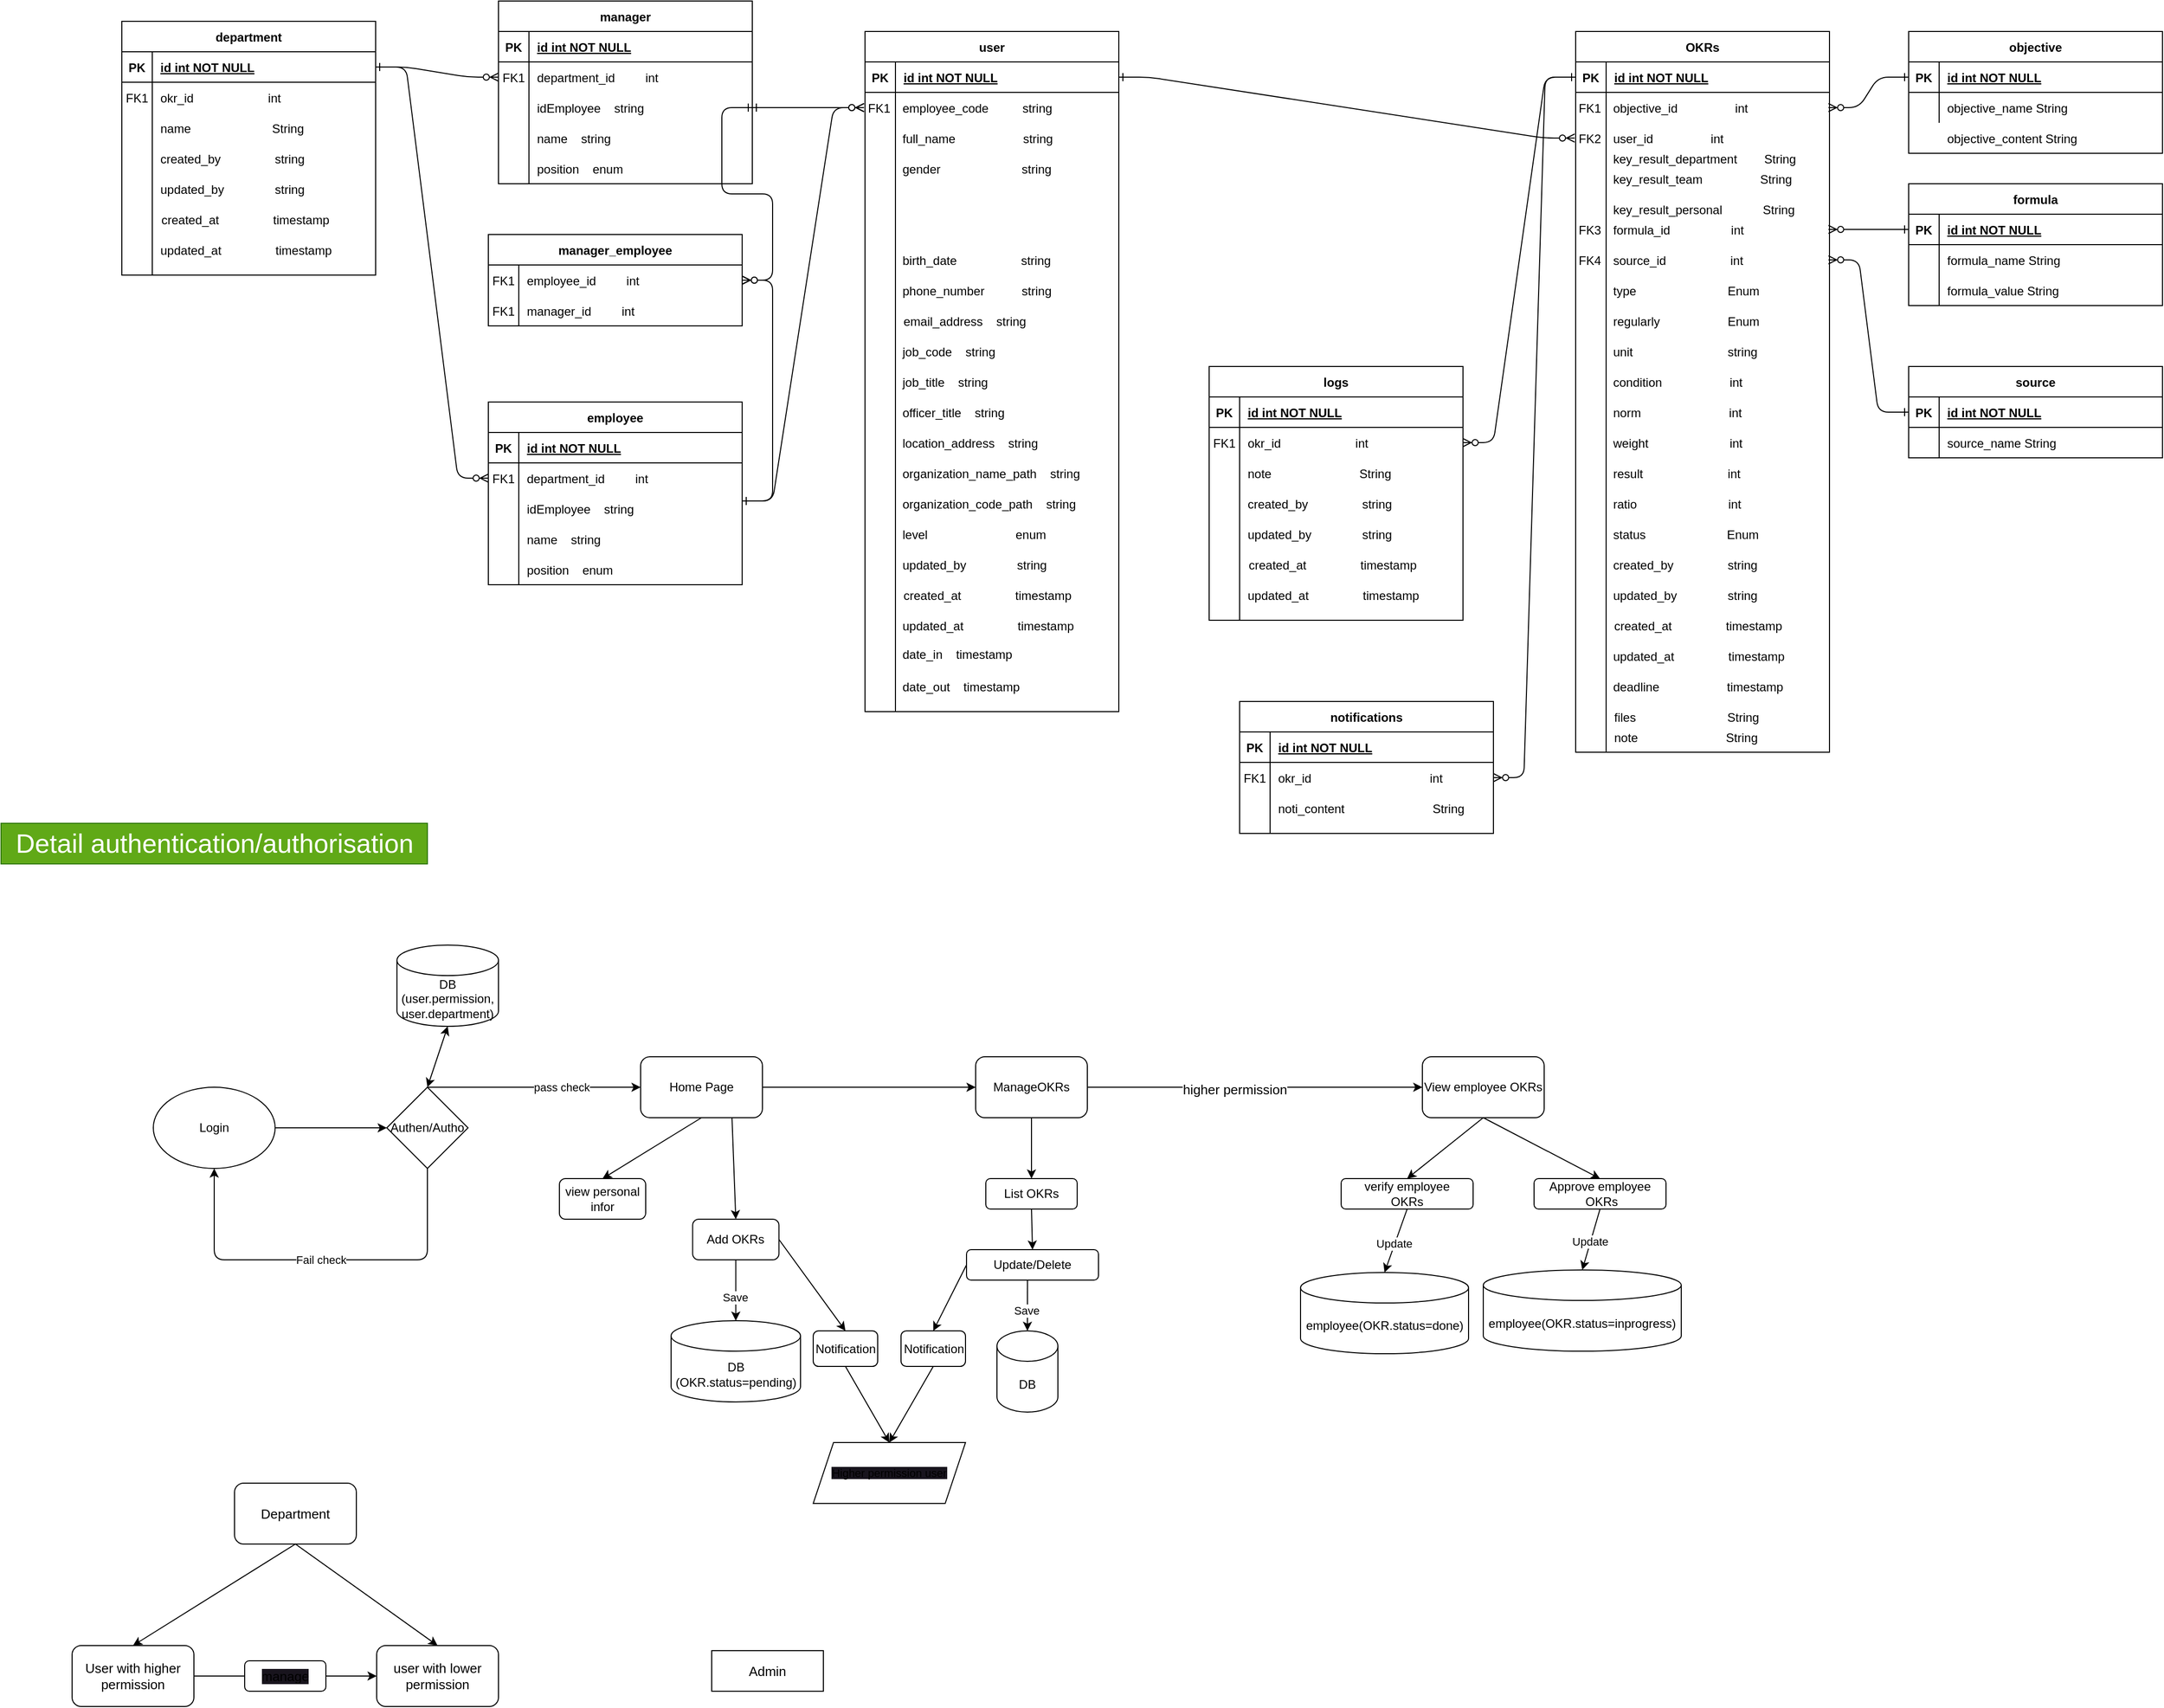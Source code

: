 <mxfile>
    <diagram id="h8m3sAev7H-m7dmJf8yI" name="Page-1">
        <mxGraphModel dx="1380" dy="712" grid="1" gridSize="10" guides="1" tooltips="1" connect="1" arrows="1" fold="1" page="1" pageScale="1" pageWidth="3300" pageHeight="4681" math="0" shadow="0">
            <root>
                <mxCell id="0"/>
                <mxCell id="1" parent="0"/>
                <mxCell id="2" value="objective" style="shape=table;startSize=30;container=1;collapsible=1;childLayout=tableLayout;fixedRows=1;rowLines=0;fontStyle=1;align=center;resizeLast=1;" parent="1" vertex="1">
                    <mxGeometry x="2039" y="80" width="250" height="120" as="geometry"/>
                </mxCell>
                <mxCell id="3" value="" style="shape=partialRectangle;collapsible=0;dropTarget=0;pointerEvents=0;fillColor=none;points=[[0,0.5],[1,0.5]];portConstraint=eastwest;top=0;left=0;right=0;bottom=1;" parent="2" vertex="1">
                    <mxGeometry y="30" width="250" height="30" as="geometry"/>
                </mxCell>
                <mxCell id="4" value="PK" style="shape=partialRectangle;overflow=hidden;connectable=0;fillColor=none;top=0;left=0;bottom=0;right=0;fontStyle=1;" parent="3" vertex="1">
                    <mxGeometry width="30" height="30" as="geometry">
                        <mxRectangle width="30" height="30" as="alternateBounds"/>
                    </mxGeometry>
                </mxCell>
                <mxCell id="5" value="id int NOT NULL " style="shape=partialRectangle;overflow=hidden;connectable=0;fillColor=none;top=0;left=0;bottom=0;right=0;align=left;spacingLeft=6;fontStyle=5;" parent="3" vertex="1">
                    <mxGeometry x="30" width="220" height="30" as="geometry">
                        <mxRectangle width="220" height="30" as="alternateBounds"/>
                    </mxGeometry>
                </mxCell>
                <mxCell id="6" value="" style="shape=partialRectangle;collapsible=0;dropTarget=0;pointerEvents=0;fillColor=none;points=[[0,0.5],[1,0.5]];portConstraint=eastwest;top=0;left=0;right=0;bottom=0;" parent="2" vertex="1">
                    <mxGeometry y="60" width="250" height="30" as="geometry"/>
                </mxCell>
                <mxCell id="7" value="" style="shape=partialRectangle;overflow=hidden;connectable=0;fillColor=none;top=0;left=0;bottom=0;right=0;" parent="6" vertex="1">
                    <mxGeometry width="30" height="30" as="geometry">
                        <mxRectangle width="30" height="30" as="alternateBounds"/>
                    </mxGeometry>
                </mxCell>
                <mxCell id="8" value="objective_name String" style="shape=partialRectangle;overflow=hidden;connectable=0;fillColor=none;top=0;left=0;bottom=0;right=0;align=left;spacingLeft=6;" parent="6" vertex="1">
                    <mxGeometry x="30" width="220" height="30" as="geometry">
                        <mxRectangle width="220" height="30" as="alternateBounds"/>
                    </mxGeometry>
                </mxCell>
                <mxCell id="9" value="OKRs" style="shape=table;startSize=30;container=1;collapsible=1;childLayout=tableLayout;fixedRows=1;rowLines=0;fontStyle=1;align=center;resizeLast=1;" parent="1" vertex="1">
                    <mxGeometry x="1711" y="80" width="250" height="710" as="geometry"/>
                </mxCell>
                <mxCell id="10" value="" style="shape=partialRectangle;collapsible=0;dropTarget=0;pointerEvents=0;fillColor=none;points=[[0,0.5],[1,0.5]];portConstraint=eastwest;top=0;left=0;right=0;bottom=1;" parent="9" vertex="1">
                    <mxGeometry y="30" width="250" height="30" as="geometry"/>
                </mxCell>
                <mxCell id="11" value="PK" style="shape=partialRectangle;overflow=hidden;connectable=0;fillColor=none;top=0;left=0;bottom=0;right=0;fontStyle=1;" parent="10" vertex="1">
                    <mxGeometry width="30" height="30" as="geometry">
                        <mxRectangle width="30" height="30" as="alternateBounds"/>
                    </mxGeometry>
                </mxCell>
                <mxCell id="12" value="id int NOT NULL " style="shape=partialRectangle;overflow=hidden;connectable=0;fillColor=none;top=0;left=0;bottom=0;right=0;align=left;spacingLeft=6;fontStyle=5;" parent="10" vertex="1">
                    <mxGeometry x="30" width="220" height="30" as="geometry">
                        <mxRectangle width="220" height="30" as="alternateBounds"/>
                    </mxGeometry>
                </mxCell>
                <mxCell id="13" value="" style="shape=partialRectangle;collapsible=0;dropTarget=0;pointerEvents=0;fillColor=none;points=[[0,0.5],[1,0.5]];portConstraint=eastwest;top=0;left=0;right=0;bottom=0;" parent="9" vertex="1">
                    <mxGeometry y="60" width="250" height="650" as="geometry"/>
                </mxCell>
                <mxCell id="14" value="" style="shape=partialRectangle;overflow=hidden;connectable=0;fillColor=none;top=0;left=0;bottom=0;right=0;" parent="13" vertex="1">
                    <mxGeometry width="30" height="650" as="geometry">
                        <mxRectangle width="30" height="650" as="alternateBounds"/>
                    </mxGeometry>
                </mxCell>
                <mxCell id="15" value="" style="shape=partialRectangle;overflow=hidden;connectable=0;fillColor=none;top=0;left=0;bottom=0;right=0;align=left;spacingLeft=6;" parent="13" vertex="1">
                    <mxGeometry x="30" width="220" height="650" as="geometry">
                        <mxRectangle width="220" height="650" as="alternateBounds"/>
                    </mxGeometry>
                </mxCell>
                <mxCell id="16" value="objective_content String" style="shape=partialRectangle;overflow=hidden;connectable=0;fillColor=none;top=0;left=0;bottom=0;right=0;align=left;spacingLeft=6;" parent="1" vertex="1">
                    <mxGeometry x="2069" y="170" width="220" height="30" as="geometry">
                        <mxRectangle width="220" height="30" as="alternateBounds"/>
                    </mxGeometry>
                </mxCell>
                <mxCell id="17" value="formula" style="shape=table;startSize=30;container=1;collapsible=1;childLayout=tableLayout;fixedRows=1;rowLines=0;fontStyle=1;align=center;resizeLast=1;" parent="1" vertex="1">
                    <mxGeometry x="2039" y="230" width="250" height="120" as="geometry"/>
                </mxCell>
                <mxCell id="18" value="" style="shape=partialRectangle;collapsible=0;dropTarget=0;pointerEvents=0;fillColor=none;points=[[0,0.5],[1,0.5]];portConstraint=eastwest;top=0;left=0;right=0;bottom=1;" parent="17" vertex="1">
                    <mxGeometry y="30" width="250" height="30" as="geometry"/>
                </mxCell>
                <mxCell id="19" value="PK" style="shape=partialRectangle;overflow=hidden;connectable=0;fillColor=none;top=0;left=0;bottom=0;right=0;fontStyle=1;" parent="18" vertex="1">
                    <mxGeometry width="30" height="30" as="geometry">
                        <mxRectangle width="30" height="30" as="alternateBounds"/>
                    </mxGeometry>
                </mxCell>
                <mxCell id="20" value="id int NOT NULL " style="shape=partialRectangle;overflow=hidden;connectable=0;fillColor=none;top=0;left=0;bottom=0;right=0;align=left;spacingLeft=6;fontStyle=5;" parent="18" vertex="1">
                    <mxGeometry x="30" width="220" height="30" as="geometry">
                        <mxRectangle width="220" height="30" as="alternateBounds"/>
                    </mxGeometry>
                </mxCell>
                <mxCell id="21" value="" style="shape=partialRectangle;collapsible=0;dropTarget=0;pointerEvents=0;fillColor=none;points=[[0,0.5],[1,0.5]];portConstraint=eastwest;top=0;left=0;right=0;bottom=0;" parent="17" vertex="1">
                    <mxGeometry y="60" width="250" height="30" as="geometry"/>
                </mxCell>
                <mxCell id="22" value="" style="shape=partialRectangle;overflow=hidden;connectable=0;fillColor=none;top=0;left=0;bottom=0;right=0;" parent="21" vertex="1">
                    <mxGeometry width="30" height="30" as="geometry">
                        <mxRectangle width="30" height="30" as="alternateBounds"/>
                    </mxGeometry>
                </mxCell>
                <mxCell id="23" value="" style="shape=partialRectangle;overflow=hidden;connectable=0;fillColor=none;top=0;left=0;bottom=0;right=0;align=left;spacingLeft=6;" parent="21" vertex="1">
                    <mxGeometry x="30" width="220" height="30" as="geometry">
                        <mxRectangle width="220" height="30" as="alternateBounds"/>
                    </mxGeometry>
                </mxCell>
                <mxCell id="24" value="" style="shape=partialRectangle;collapsible=0;dropTarget=0;pointerEvents=0;fillColor=none;points=[[0,0.5],[1,0.5]];portConstraint=eastwest;top=0;left=0;right=0;bottom=0;" parent="17" vertex="1">
                    <mxGeometry y="90" width="250" height="30" as="geometry"/>
                </mxCell>
                <mxCell id="25" value="" style="shape=partialRectangle;overflow=hidden;connectable=0;fillColor=none;top=0;left=0;bottom=0;right=0;" parent="24" vertex="1">
                    <mxGeometry width="30" height="30" as="geometry">
                        <mxRectangle width="30" height="30" as="alternateBounds"/>
                    </mxGeometry>
                </mxCell>
                <mxCell id="26" value="" style="shape=partialRectangle;overflow=hidden;connectable=0;fillColor=none;top=0;left=0;bottom=0;right=0;align=left;spacingLeft=6;" parent="24" vertex="1">
                    <mxGeometry x="30" width="220" height="30" as="geometry">
                        <mxRectangle width="220" height="30" as="alternateBounds"/>
                    </mxGeometry>
                </mxCell>
                <mxCell id="27" value="formula_name String" style="shape=partialRectangle;overflow=hidden;connectable=0;fillColor=none;top=0;left=0;bottom=0;right=0;align=left;spacingLeft=6;" parent="1" vertex="1">
                    <mxGeometry x="2069" y="290" width="220" height="30" as="geometry">
                        <mxRectangle width="220" height="30" as="alternateBounds"/>
                    </mxGeometry>
                </mxCell>
                <mxCell id="28" value="formula_value String" style="shape=partialRectangle;overflow=hidden;connectable=0;fillColor=none;top=0;left=0;bottom=0;right=0;align=left;spacingLeft=6;" parent="1" vertex="1">
                    <mxGeometry x="2069" y="320" width="220" height="30" as="geometry">
                        <mxRectangle width="220" height="30" as="alternateBounds"/>
                    </mxGeometry>
                </mxCell>
                <mxCell id="29" value="" style="edgeStyle=entityRelationEdgeStyle;endArrow=ERzeroToMany;startArrow=ERone;endFill=1;startFill=0;entryX=1;entryY=0.5;entryDx=0;entryDy=0;exitX=0;exitY=0.5;exitDx=0;exitDy=0;" parent="1" source="3" target="30" edge="1">
                    <mxGeometry width="100" height="100" relative="1" as="geometry">
                        <mxPoint x="1930" y="680" as="sourcePoint"/>
                        <mxPoint x="2030" y="580" as="targetPoint"/>
                        <Array as="points">
                            <mxPoint x="1960" y="160"/>
                        </Array>
                    </mxGeometry>
                </mxCell>
                <mxCell id="30" value="" style="shape=partialRectangle;collapsible=0;dropTarget=0;pointerEvents=0;fillColor=none;points=[[0,0.5],[1,0.5]];portConstraint=eastwest;top=0;left=0;right=0;bottom=0;" parent="1" vertex="1">
                    <mxGeometry x="1710" y="140" width="250" height="30" as="geometry"/>
                </mxCell>
                <mxCell id="31" value="FK1" style="shape=partialRectangle;overflow=hidden;connectable=0;fillColor=none;top=0;left=0;bottom=0;right=0;" parent="30" vertex="1">
                    <mxGeometry width="30" height="30" as="geometry">
                        <mxRectangle width="30" height="30" as="alternateBounds"/>
                    </mxGeometry>
                </mxCell>
                <mxCell id="32" value="objective_id                 int" style="shape=partialRectangle;overflow=hidden;connectable=0;fillColor=none;top=0;left=0;bottom=0;right=0;align=left;spacingLeft=6;" parent="30" vertex="1">
                    <mxGeometry x="30" width="220" height="30" as="geometry">
                        <mxRectangle width="220" height="30" as="alternateBounds"/>
                    </mxGeometry>
                </mxCell>
                <mxCell id="33" value="" style="shape=partialRectangle;collapsible=0;dropTarget=0;pointerEvents=0;fillColor=none;points=[[0,0.5],[1,0.5]];portConstraint=eastwest;top=0;left=0;right=0;bottom=0;" parent="1" vertex="1">
                    <mxGeometry x="1710" y="190" width="250" height="30" as="geometry"/>
                </mxCell>
                <mxCell id="34" value="" style="shape=partialRectangle;overflow=hidden;connectable=0;fillColor=none;top=0;left=0;bottom=0;right=0;" parent="33" vertex="1">
                    <mxGeometry width="30" height="30" as="geometry">
                        <mxRectangle width="30" height="30" as="alternateBounds"/>
                    </mxGeometry>
                </mxCell>
                <mxCell id="35" value="key_result_department        String" style="shape=partialRectangle;overflow=hidden;connectable=0;fillColor=none;top=0;left=0;bottom=0;right=0;align=left;spacingLeft=6;" parent="33" vertex="1">
                    <mxGeometry x="30" width="220" height="30" as="geometry">
                        <mxRectangle width="220" height="30" as="alternateBounds"/>
                    </mxGeometry>
                </mxCell>
                <mxCell id="36" value="" style="shape=partialRectangle;collapsible=0;dropTarget=0;pointerEvents=0;fillColor=none;points=[[0,0.5],[1,0.5]];portConstraint=eastwest;top=0;left=0;right=0;bottom=0;" parent="1" vertex="1">
                    <mxGeometry x="1710" y="210" width="250" height="30" as="geometry"/>
                </mxCell>
                <mxCell id="37" value="" style="shape=partialRectangle;overflow=hidden;connectable=0;fillColor=none;top=0;left=0;bottom=0;right=0;" parent="36" vertex="1">
                    <mxGeometry width="30" height="30" as="geometry">
                        <mxRectangle width="30" height="30" as="alternateBounds"/>
                    </mxGeometry>
                </mxCell>
                <mxCell id="38" value="key_result_team                 String" style="shape=partialRectangle;overflow=hidden;connectable=0;fillColor=none;top=0;left=0;bottom=0;right=0;align=left;spacingLeft=6;" parent="36" vertex="1">
                    <mxGeometry x="30" width="220" height="30" as="geometry">
                        <mxRectangle width="220" height="30" as="alternateBounds"/>
                    </mxGeometry>
                </mxCell>
                <mxCell id="39" value="source" style="shape=table;startSize=30;container=1;collapsible=1;childLayout=tableLayout;fixedRows=1;rowLines=0;fontStyle=1;align=center;resizeLast=1;" parent="1" vertex="1">
                    <mxGeometry x="2039" y="410" width="250" height="90" as="geometry"/>
                </mxCell>
                <mxCell id="40" value="" style="shape=partialRectangle;collapsible=0;dropTarget=0;pointerEvents=0;fillColor=none;points=[[0,0.5],[1,0.5]];portConstraint=eastwest;top=0;left=0;right=0;bottom=1;" parent="39" vertex="1">
                    <mxGeometry y="30" width="250" height="30" as="geometry"/>
                </mxCell>
                <mxCell id="41" value="PK" style="shape=partialRectangle;overflow=hidden;connectable=0;fillColor=none;top=0;left=0;bottom=0;right=0;fontStyle=1;" parent="40" vertex="1">
                    <mxGeometry width="30" height="30" as="geometry">
                        <mxRectangle width="30" height="30" as="alternateBounds"/>
                    </mxGeometry>
                </mxCell>
                <mxCell id="42" value="id int NOT NULL " style="shape=partialRectangle;overflow=hidden;connectable=0;fillColor=none;top=0;left=0;bottom=0;right=0;align=left;spacingLeft=6;fontStyle=5;" parent="40" vertex="1">
                    <mxGeometry x="30" width="220" height="30" as="geometry">
                        <mxRectangle width="220" height="30" as="alternateBounds"/>
                    </mxGeometry>
                </mxCell>
                <mxCell id="43" value="" style="shape=partialRectangle;collapsible=0;dropTarget=0;pointerEvents=0;fillColor=none;points=[[0,0.5],[1,0.5]];portConstraint=eastwest;top=0;left=0;right=0;bottom=0;" parent="39" vertex="1">
                    <mxGeometry y="60" width="250" height="30" as="geometry"/>
                </mxCell>
                <mxCell id="44" value="" style="shape=partialRectangle;overflow=hidden;connectable=0;fillColor=none;top=0;left=0;bottom=0;right=0;" parent="43" vertex="1">
                    <mxGeometry width="30" height="30" as="geometry">
                        <mxRectangle width="30" height="30" as="alternateBounds"/>
                    </mxGeometry>
                </mxCell>
                <mxCell id="45" value="" style="shape=partialRectangle;overflow=hidden;connectable=0;fillColor=none;top=0;left=0;bottom=0;right=0;align=left;spacingLeft=6;" parent="43" vertex="1">
                    <mxGeometry x="30" width="220" height="30" as="geometry">
                        <mxRectangle width="220" height="30" as="alternateBounds"/>
                    </mxGeometry>
                </mxCell>
                <mxCell id="46" value="source_name String" style="shape=partialRectangle;overflow=hidden;connectable=0;fillColor=none;top=0;left=0;bottom=0;right=0;align=left;spacingLeft=6;" parent="1" vertex="1">
                    <mxGeometry x="2069" y="470" width="220" height="30" as="geometry">
                        <mxRectangle width="220" height="30" as="alternateBounds"/>
                    </mxGeometry>
                </mxCell>
                <mxCell id="47" value="" style="shape=partialRectangle;collapsible=0;dropTarget=0;pointerEvents=0;fillColor=none;points=[[0,0.5],[1,0.5]];portConstraint=eastwest;top=0;left=0;right=0;bottom=0;" parent="1" vertex="1">
                    <mxGeometry x="1710" y="260" width="250" height="30" as="geometry"/>
                </mxCell>
                <mxCell id="48" value="FK3" style="shape=partialRectangle;overflow=hidden;connectable=0;fillColor=none;top=0;left=0;bottom=0;right=0;" parent="47" vertex="1">
                    <mxGeometry width="30" height="30" as="geometry">
                        <mxRectangle width="30" height="30" as="alternateBounds"/>
                    </mxGeometry>
                </mxCell>
                <mxCell id="49" value="formula_id                  int" style="shape=partialRectangle;overflow=hidden;connectable=0;fillColor=none;top=0;left=0;bottom=0;right=0;align=left;spacingLeft=6;" parent="47" vertex="1">
                    <mxGeometry x="30" width="220" height="30" as="geometry">
                        <mxRectangle width="220" height="30" as="alternateBounds"/>
                    </mxGeometry>
                </mxCell>
                <mxCell id="50" value="" style="shape=partialRectangle;collapsible=0;dropTarget=0;pointerEvents=0;fillColor=none;points=[[0,0.5],[1,0.5]];portConstraint=eastwest;top=0;left=0;right=0;bottom=0;" parent="1" vertex="1">
                    <mxGeometry x="1710" y="290" width="250" height="30" as="geometry"/>
                </mxCell>
                <mxCell id="51" value="FK4" style="shape=partialRectangle;overflow=hidden;connectable=0;fillColor=none;top=0;left=0;bottom=0;right=0;" parent="50" vertex="1">
                    <mxGeometry width="30" height="30" as="geometry">
                        <mxRectangle width="30" height="30" as="alternateBounds"/>
                    </mxGeometry>
                </mxCell>
                <mxCell id="52" value="source_id                   int" style="shape=partialRectangle;overflow=hidden;connectable=0;fillColor=none;top=0;left=0;bottom=0;right=0;align=left;spacingLeft=6;" parent="50" vertex="1">
                    <mxGeometry x="30" width="220" height="30" as="geometry">
                        <mxRectangle width="220" height="30" as="alternateBounds"/>
                    </mxGeometry>
                </mxCell>
                <mxCell id="53" value="" style="edgeStyle=entityRelationEdgeStyle;endArrow=ERzeroToMany;startArrow=ERone;endFill=1;startFill=0;entryX=1;entryY=0.5;entryDx=0;entryDy=0;exitX=0;exitY=0.5;exitDx=0;exitDy=0;" parent="1" source="18" target="47" edge="1">
                    <mxGeometry width="100" height="100" relative="1" as="geometry">
                        <mxPoint x="2039" y="230" as="sourcePoint"/>
                        <mxPoint x="1960" y="260" as="targetPoint"/>
                        <Array as="points">
                            <mxPoint x="1960" y="265"/>
                        </Array>
                    </mxGeometry>
                </mxCell>
                <mxCell id="54" value="" style="edgeStyle=entityRelationEdgeStyle;endArrow=ERzeroToMany;startArrow=ERone;endFill=1;startFill=0;entryX=1;entryY=0.5;entryDx=0;entryDy=0;exitX=0;exitY=0.5;exitDx=0;exitDy=0;" parent="1" source="40" target="50" edge="1">
                    <mxGeometry width="100" height="100" relative="1" as="geometry">
                        <mxPoint x="2049" y="285" as="sourcePoint"/>
                        <mxPoint x="1970" y="255" as="targetPoint"/>
                        <Array as="points">
                            <mxPoint x="1970" y="275"/>
                        </Array>
                    </mxGeometry>
                </mxCell>
                <mxCell id="55" value="" style="shape=partialRectangle;collapsible=0;dropTarget=0;pointerEvents=0;fillColor=none;points=[[0,0.5],[1,0.5]];portConstraint=eastwest;top=0;left=0;right=0;bottom=0;" parent="1" vertex="1">
                    <mxGeometry x="1710" y="320" width="250" height="30" as="geometry"/>
                </mxCell>
                <mxCell id="56" value="" style="shape=partialRectangle;overflow=hidden;connectable=0;fillColor=none;top=0;left=0;bottom=0;right=0;" parent="55" vertex="1">
                    <mxGeometry width="30" height="30" as="geometry">
                        <mxRectangle width="30" height="30" as="alternateBounds"/>
                    </mxGeometry>
                </mxCell>
                <mxCell id="57" value="type                           Enum" style="shape=partialRectangle;overflow=hidden;connectable=0;fillColor=none;top=0;left=0;bottom=0;right=0;align=left;spacingLeft=6;" parent="55" vertex="1">
                    <mxGeometry x="30" width="220" height="30" as="geometry">
                        <mxRectangle width="220" height="30" as="alternateBounds"/>
                    </mxGeometry>
                </mxCell>
                <mxCell id="58" value="" style="shape=partialRectangle;collapsible=0;dropTarget=0;pointerEvents=0;fillColor=none;points=[[0,0.5],[1,0.5]];portConstraint=eastwest;top=0;left=0;right=0;bottom=0;" parent="1" vertex="1">
                    <mxGeometry x="1710" y="350" width="250" height="30" as="geometry"/>
                </mxCell>
                <mxCell id="59" value="" style="shape=partialRectangle;overflow=hidden;connectable=0;fillColor=none;top=0;left=0;bottom=0;right=0;" parent="58" vertex="1">
                    <mxGeometry width="30" height="30" as="geometry">
                        <mxRectangle width="30" height="30" as="alternateBounds"/>
                    </mxGeometry>
                </mxCell>
                <mxCell id="60" value="regularly                    Enum" style="shape=partialRectangle;overflow=hidden;connectable=0;fillColor=none;top=0;left=0;bottom=0;right=0;align=left;spacingLeft=6;" parent="58" vertex="1">
                    <mxGeometry x="30" width="220" height="30" as="geometry">
                        <mxRectangle width="220" height="30" as="alternateBounds"/>
                    </mxGeometry>
                </mxCell>
                <mxCell id="61" value="" style="shape=partialRectangle;collapsible=0;dropTarget=0;pointerEvents=0;fillColor=none;points=[[0,0.5],[1,0.5]];portConstraint=eastwest;top=0;left=0;right=0;bottom=0;" parent="1" vertex="1">
                    <mxGeometry x="1710" y="380" width="250" height="30" as="geometry"/>
                </mxCell>
                <mxCell id="62" value="" style="shape=partialRectangle;overflow=hidden;connectable=0;fillColor=none;top=0;left=0;bottom=0;right=0;" parent="61" vertex="1">
                    <mxGeometry width="30" height="30" as="geometry">
                        <mxRectangle width="30" height="30" as="alternateBounds"/>
                    </mxGeometry>
                </mxCell>
                <mxCell id="63" value="unit                            string" style="shape=partialRectangle;overflow=hidden;connectable=0;fillColor=none;top=0;left=0;bottom=0;right=0;align=left;spacingLeft=6;" parent="61" vertex="1">
                    <mxGeometry x="30" width="220" height="30" as="geometry">
                        <mxRectangle width="220" height="30" as="alternateBounds"/>
                    </mxGeometry>
                </mxCell>
                <mxCell id="64" value="" style="shape=partialRectangle;collapsible=0;dropTarget=0;pointerEvents=0;fillColor=none;points=[[0,0.5],[1,0.5]];portConstraint=eastwest;top=0;left=0;right=0;bottom=0;" parent="1" vertex="1">
                    <mxGeometry x="1710" y="410" width="250" height="30" as="geometry"/>
                </mxCell>
                <mxCell id="65" value="" style="shape=partialRectangle;overflow=hidden;connectable=0;fillColor=none;top=0;left=0;bottom=0;right=0;" parent="64" vertex="1">
                    <mxGeometry width="30" height="30" as="geometry">
                        <mxRectangle width="30" height="30" as="alternateBounds"/>
                    </mxGeometry>
                </mxCell>
                <mxCell id="66" value="condition                    int" style="shape=partialRectangle;overflow=hidden;connectable=0;fillColor=none;top=0;left=0;bottom=0;right=0;align=left;spacingLeft=6;" parent="64" vertex="1">
                    <mxGeometry x="30" width="220" height="30" as="geometry">
                        <mxRectangle width="220" height="30" as="alternateBounds"/>
                    </mxGeometry>
                </mxCell>
                <mxCell id="67" value="" style="shape=partialRectangle;collapsible=0;dropTarget=0;pointerEvents=0;fillColor=none;points=[[0,0.5],[1,0.5]];portConstraint=eastwest;top=0;left=0;right=0;bottom=0;" parent="1" vertex="1">
                    <mxGeometry x="1710" y="440" width="250" height="30" as="geometry"/>
                </mxCell>
                <mxCell id="68" value="" style="shape=partialRectangle;overflow=hidden;connectable=0;fillColor=none;top=0;left=0;bottom=0;right=0;" parent="67" vertex="1">
                    <mxGeometry width="30" height="30" as="geometry">
                        <mxRectangle width="30" height="30" as="alternateBounds"/>
                    </mxGeometry>
                </mxCell>
                <mxCell id="69" value="norm                          int" style="shape=partialRectangle;overflow=hidden;connectable=0;fillColor=none;top=0;left=0;bottom=0;right=0;align=left;spacingLeft=6;" parent="67" vertex="1">
                    <mxGeometry x="30" width="220" height="30" as="geometry">
                        <mxRectangle width="220" height="30" as="alternateBounds"/>
                    </mxGeometry>
                </mxCell>
                <mxCell id="70" value="" style="shape=partialRectangle;collapsible=0;dropTarget=0;pointerEvents=0;fillColor=none;points=[[0,0.5],[1,0.5]];portConstraint=eastwest;top=0;left=0;right=0;bottom=0;" parent="1" vertex="1">
                    <mxGeometry x="1710" y="470" width="250" height="30" as="geometry"/>
                </mxCell>
                <mxCell id="71" value="" style="shape=partialRectangle;overflow=hidden;connectable=0;fillColor=none;top=0;left=0;bottom=0;right=0;" parent="70" vertex="1">
                    <mxGeometry width="30" height="30" as="geometry">
                        <mxRectangle width="30" height="30" as="alternateBounds"/>
                    </mxGeometry>
                </mxCell>
                <mxCell id="72" value="weight                        int" style="shape=partialRectangle;overflow=hidden;connectable=0;fillColor=none;top=0;left=0;bottom=0;right=0;align=left;spacingLeft=6;" parent="70" vertex="1">
                    <mxGeometry x="30" width="220" height="30" as="geometry">
                        <mxRectangle width="220" height="30" as="alternateBounds"/>
                    </mxGeometry>
                </mxCell>
                <mxCell id="73" value="" style="shape=partialRectangle;collapsible=0;dropTarget=0;pointerEvents=0;fillColor=none;points=[[0,0.5],[1,0.5]];portConstraint=eastwest;top=0;left=0;right=0;bottom=0;" parent="1" vertex="1">
                    <mxGeometry x="1710" y="500" width="250" height="30" as="geometry"/>
                </mxCell>
                <mxCell id="74" value="" style="shape=partialRectangle;overflow=hidden;connectable=0;fillColor=none;top=0;left=0;bottom=0;right=0;" parent="73" vertex="1">
                    <mxGeometry width="30" height="30" as="geometry">
                        <mxRectangle width="30" height="30" as="alternateBounds"/>
                    </mxGeometry>
                </mxCell>
                <mxCell id="75" value="result                         int" style="shape=partialRectangle;overflow=hidden;connectable=0;fillColor=none;top=0;left=0;bottom=0;right=0;align=left;spacingLeft=6;" parent="73" vertex="1">
                    <mxGeometry x="30" width="220" height="30" as="geometry">
                        <mxRectangle width="220" height="30" as="alternateBounds"/>
                    </mxGeometry>
                </mxCell>
                <mxCell id="76" value="" style="shape=partialRectangle;collapsible=0;dropTarget=0;pointerEvents=0;fillColor=none;points=[[0,0.5],[1,0.5]];portConstraint=eastwest;top=0;left=0;right=0;bottom=0;" parent="1" vertex="1">
                    <mxGeometry x="1710" y="530" width="250" height="30" as="geometry"/>
                </mxCell>
                <mxCell id="77" value="" style="shape=partialRectangle;overflow=hidden;connectable=0;fillColor=none;top=0;left=0;bottom=0;right=0;" parent="76" vertex="1">
                    <mxGeometry width="30" height="30" as="geometry">
                        <mxRectangle width="30" height="30" as="alternateBounds"/>
                    </mxGeometry>
                </mxCell>
                <mxCell id="78" value="ratio                           int" style="shape=partialRectangle;overflow=hidden;connectable=0;fillColor=none;top=0;left=0;bottom=0;right=0;align=left;spacingLeft=6;" parent="76" vertex="1">
                    <mxGeometry x="30" width="220" height="30" as="geometry">
                        <mxRectangle width="220" height="30" as="alternateBounds"/>
                    </mxGeometry>
                </mxCell>
                <mxCell id="79" value="" style="shape=partialRectangle;collapsible=0;dropTarget=0;pointerEvents=0;fillColor=none;points=[[0,0.5],[1,0.5]];portConstraint=eastwest;top=0;left=0;right=0;bottom=0;" parent="1" vertex="1">
                    <mxGeometry x="1710" y="560" width="250" height="30" as="geometry"/>
                </mxCell>
                <mxCell id="80" value="" style="shape=partialRectangle;overflow=hidden;connectable=0;fillColor=none;top=0;left=0;bottom=0;right=0;" parent="79" vertex="1">
                    <mxGeometry width="30" height="30" as="geometry">
                        <mxRectangle width="30" height="30" as="alternateBounds"/>
                    </mxGeometry>
                </mxCell>
                <mxCell id="81" value="status                        Enum" style="shape=partialRectangle;overflow=hidden;connectable=0;fillColor=none;top=0;left=0;bottom=0;right=0;align=left;spacingLeft=6;" parent="79" vertex="1">
                    <mxGeometry x="30" width="220" height="30" as="geometry">
                        <mxRectangle width="220" height="30" as="alternateBounds"/>
                    </mxGeometry>
                </mxCell>
                <mxCell id="82" value="" style="shape=partialRectangle;collapsible=0;dropTarget=0;pointerEvents=0;fillColor=none;points=[[0,0.5],[1,0.5]];portConstraint=eastwest;top=0;left=0;right=0;bottom=0;" parent="1" vertex="1">
                    <mxGeometry x="1710" y="590" width="250" height="30" as="geometry"/>
                </mxCell>
                <mxCell id="83" value="" style="shape=partialRectangle;overflow=hidden;connectable=0;fillColor=none;top=0;left=0;bottom=0;right=0;" parent="82" vertex="1">
                    <mxGeometry width="30" height="30" as="geometry">
                        <mxRectangle width="30" height="30" as="alternateBounds"/>
                    </mxGeometry>
                </mxCell>
                <mxCell id="84" value="created_by                string" style="shape=partialRectangle;overflow=hidden;connectable=0;fillColor=none;top=0;left=0;bottom=0;right=0;align=left;spacingLeft=6;" parent="82" vertex="1">
                    <mxGeometry x="30" width="220" height="30" as="geometry">
                        <mxRectangle width="220" height="30" as="alternateBounds"/>
                    </mxGeometry>
                </mxCell>
                <mxCell id="85" value="" style="shape=partialRectangle;collapsible=0;dropTarget=0;pointerEvents=0;fillColor=none;points=[[0,0.5],[1,0.5]];portConstraint=eastwest;top=0;left=0;right=0;bottom=0;" parent="1" vertex="1">
                    <mxGeometry x="1710" y="620" width="250" height="30" as="geometry"/>
                </mxCell>
                <mxCell id="86" value="" style="shape=partialRectangle;overflow=hidden;connectable=0;fillColor=none;top=0;left=0;bottom=0;right=0;" parent="85" vertex="1">
                    <mxGeometry width="30" height="30" as="geometry">
                        <mxRectangle width="30" height="30" as="alternateBounds"/>
                    </mxGeometry>
                </mxCell>
                <mxCell id="87" value="updated_by               string" style="shape=partialRectangle;overflow=hidden;connectable=0;fillColor=none;top=0;left=0;bottom=0;right=0;align=left;spacingLeft=6;" parent="85" vertex="1">
                    <mxGeometry x="30" width="220" height="30" as="geometry">
                        <mxRectangle width="220" height="30" as="alternateBounds"/>
                    </mxGeometry>
                </mxCell>
                <mxCell id="88" value="created_at                timestamp" style="shape=partialRectangle;overflow=hidden;connectable=0;fillColor=none;top=0;left=0;bottom=0;right=0;align=left;spacingLeft=6;" parent="1" vertex="1">
                    <mxGeometry x="1741" y="650" width="220" height="30" as="geometry">
                        <mxRectangle width="220" height="30" as="alternateBounds"/>
                    </mxGeometry>
                </mxCell>
                <mxCell id="89" value="updated_at                timestamp" style="shape=partialRectangle;overflow=hidden;connectable=0;fillColor=none;top=0;left=0;bottom=0;right=0;align=left;spacingLeft=6;" parent="1" vertex="1">
                    <mxGeometry x="1740" y="680" width="220" height="30" as="geometry">
                        <mxRectangle width="220" height="30" as="alternateBounds"/>
                    </mxGeometry>
                </mxCell>
                <mxCell id="90" value="deadline                    timestamp " style="shape=partialRectangle;overflow=hidden;connectable=0;fillColor=none;top=0;left=0;bottom=0;right=0;align=left;spacingLeft=6;" parent="1" vertex="1">
                    <mxGeometry x="1740" y="710" width="220" height="30" as="geometry">
                        <mxRectangle width="220" height="30" as="alternateBounds"/>
                    </mxGeometry>
                </mxCell>
                <mxCell id="91" value="files                           String" style="shape=partialRectangle;overflow=hidden;connectable=0;fillColor=none;top=0;left=0;bottom=0;right=0;align=left;spacingLeft=6;" parent="1" vertex="1">
                    <mxGeometry x="1741" y="740" width="220" height="30" as="geometry">
                        <mxRectangle width="220" height="30" as="alternateBounds"/>
                    </mxGeometry>
                </mxCell>
                <mxCell id="92" value="logs" style="shape=table;startSize=30;container=1;collapsible=1;childLayout=tableLayout;fixedRows=1;rowLines=0;fontStyle=1;align=center;resizeLast=1;" parent="1" vertex="1">
                    <mxGeometry x="1350" y="410" width="250" height="250" as="geometry"/>
                </mxCell>
                <mxCell id="93" value="" style="shape=partialRectangle;collapsible=0;dropTarget=0;pointerEvents=0;fillColor=none;points=[[0,0.5],[1,0.5]];portConstraint=eastwest;top=0;left=0;right=0;bottom=1;" parent="92" vertex="1">
                    <mxGeometry y="30" width="250" height="30" as="geometry"/>
                </mxCell>
                <mxCell id="94" value="PK" style="shape=partialRectangle;overflow=hidden;connectable=0;fillColor=none;top=0;left=0;bottom=0;right=0;fontStyle=1;" parent="93" vertex="1">
                    <mxGeometry width="30" height="30" as="geometry">
                        <mxRectangle width="30" height="30" as="alternateBounds"/>
                    </mxGeometry>
                </mxCell>
                <mxCell id="95" value="id int NOT NULL " style="shape=partialRectangle;overflow=hidden;connectable=0;fillColor=none;top=0;left=0;bottom=0;right=0;align=left;spacingLeft=6;fontStyle=5;" parent="93" vertex="1">
                    <mxGeometry x="30" width="220" height="30" as="geometry">
                        <mxRectangle width="220" height="30" as="alternateBounds"/>
                    </mxGeometry>
                </mxCell>
                <mxCell id="96" value="" style="shape=partialRectangle;collapsible=0;dropTarget=0;pointerEvents=0;fillColor=none;points=[[0,0.5],[1,0.5]];portConstraint=eastwest;top=0;left=0;right=0;bottom=0;" parent="92" vertex="1">
                    <mxGeometry y="60" width="250" height="190" as="geometry"/>
                </mxCell>
                <mxCell id="97" value="" style="shape=partialRectangle;overflow=hidden;connectable=0;fillColor=none;top=0;left=0;bottom=0;right=0;" parent="96" vertex="1">
                    <mxGeometry width="30" height="190" as="geometry">
                        <mxRectangle width="30" height="190" as="alternateBounds"/>
                    </mxGeometry>
                </mxCell>
                <mxCell id="98" value="" style="shape=partialRectangle;overflow=hidden;connectable=0;fillColor=none;top=0;left=0;bottom=0;right=0;align=left;spacingLeft=6;" parent="96" vertex="1">
                    <mxGeometry x="30" width="220" height="190" as="geometry">
                        <mxRectangle width="220" height="190" as="alternateBounds"/>
                    </mxGeometry>
                </mxCell>
                <mxCell id="99" value="note                          String" style="shape=partialRectangle;overflow=hidden;connectable=0;fillColor=none;top=0;left=0;bottom=0;right=0;align=left;spacingLeft=6;" parent="1" vertex="1">
                    <mxGeometry x="1380" y="500" width="220" height="30" as="geometry">
                        <mxRectangle width="220" height="30" as="alternateBounds"/>
                    </mxGeometry>
                </mxCell>
                <mxCell id="100" value="" style="shape=partialRectangle;collapsible=0;dropTarget=0;pointerEvents=0;fillColor=none;points=[[0,0.5],[1,0.5]];portConstraint=eastwest;top=0;left=0;right=0;bottom=0;" parent="1" vertex="1">
                    <mxGeometry x="1350" y="470" width="250" height="30" as="geometry"/>
                </mxCell>
                <mxCell id="101" value="FK1" style="shape=partialRectangle;overflow=hidden;connectable=0;fillColor=none;top=0;left=0;bottom=0;right=0;" parent="100" vertex="1">
                    <mxGeometry width="30" height="30" as="geometry">
                        <mxRectangle width="30" height="30" as="alternateBounds"/>
                    </mxGeometry>
                </mxCell>
                <mxCell id="102" value="okr_id                       int" style="shape=partialRectangle;overflow=hidden;connectable=0;fillColor=none;top=0;left=0;bottom=0;right=0;align=left;spacingLeft=6;" parent="100" vertex="1">
                    <mxGeometry x="30" width="220" height="30" as="geometry">
                        <mxRectangle width="220" height="30" as="alternateBounds"/>
                    </mxGeometry>
                </mxCell>
                <mxCell id="103" value="" style="edgeStyle=entityRelationEdgeStyle;endArrow=ERzeroToMany;startArrow=ERone;endFill=1;startFill=0;entryX=1;entryY=0.5;entryDx=0;entryDy=0;exitX=0;exitY=0.5;exitDx=0;exitDy=0;" parent="1" source="10" target="100" edge="1">
                    <mxGeometry width="100" height="100" relative="1" as="geometry">
                        <mxPoint x="1721" y="135" as="sourcePoint"/>
                        <mxPoint x="1610" y="165" as="targetPoint"/>
                        <Array as="points">
                            <mxPoint x="1980" y="180"/>
                            <mxPoint x="2010" y="170"/>
                        </Array>
                    </mxGeometry>
                </mxCell>
                <mxCell id="104" value="" style="shape=partialRectangle;collapsible=0;dropTarget=0;pointerEvents=0;fillColor=none;points=[[0,0.5],[1,0.5]];portConstraint=eastwest;top=0;left=0;right=0;bottom=0;" parent="1" vertex="1">
                    <mxGeometry x="1350" y="530" width="250" height="30" as="geometry"/>
                </mxCell>
                <mxCell id="105" value="" style="shape=partialRectangle;overflow=hidden;connectable=0;fillColor=none;top=0;left=0;bottom=0;right=0;" parent="104" vertex="1">
                    <mxGeometry width="30" height="30" as="geometry">
                        <mxRectangle width="30" height="30" as="alternateBounds"/>
                    </mxGeometry>
                </mxCell>
                <mxCell id="106" value="created_by                string" style="shape=partialRectangle;overflow=hidden;connectable=0;fillColor=none;top=0;left=0;bottom=0;right=0;align=left;spacingLeft=6;" parent="104" vertex="1">
                    <mxGeometry x="30" width="220" height="30" as="geometry">
                        <mxRectangle width="220" height="30" as="alternateBounds"/>
                    </mxGeometry>
                </mxCell>
                <mxCell id="107" value="" style="shape=partialRectangle;collapsible=0;dropTarget=0;pointerEvents=0;fillColor=none;points=[[0,0.5],[1,0.5]];portConstraint=eastwest;top=0;left=0;right=0;bottom=0;" parent="1" vertex="1">
                    <mxGeometry x="1350" y="560" width="250" height="30" as="geometry"/>
                </mxCell>
                <mxCell id="108" value="" style="shape=partialRectangle;overflow=hidden;connectable=0;fillColor=none;top=0;left=0;bottom=0;right=0;" parent="107" vertex="1">
                    <mxGeometry width="30" height="30" as="geometry">
                        <mxRectangle width="30" height="30" as="alternateBounds"/>
                    </mxGeometry>
                </mxCell>
                <mxCell id="109" value="updated_by               string" style="shape=partialRectangle;overflow=hidden;connectable=0;fillColor=none;top=0;left=0;bottom=0;right=0;align=left;spacingLeft=6;" parent="107" vertex="1">
                    <mxGeometry x="30" width="220" height="30" as="geometry">
                        <mxRectangle width="220" height="30" as="alternateBounds"/>
                    </mxGeometry>
                </mxCell>
                <mxCell id="110" value="created_at                timestamp" style="shape=partialRectangle;overflow=hidden;connectable=0;fillColor=none;top=0;left=0;bottom=0;right=0;align=left;spacingLeft=6;" parent="1" vertex="1">
                    <mxGeometry x="1381" y="590" width="220" height="30" as="geometry">
                        <mxRectangle width="220" height="30" as="alternateBounds"/>
                    </mxGeometry>
                </mxCell>
                <mxCell id="111" value="updated_at                timestamp" style="shape=partialRectangle;overflow=hidden;connectable=0;fillColor=none;top=0;left=0;bottom=0;right=0;align=left;spacingLeft=6;" parent="1" vertex="1">
                    <mxGeometry x="1380" y="620" width="220" height="30" as="geometry">
                        <mxRectangle width="220" height="30" as="alternateBounds"/>
                    </mxGeometry>
                </mxCell>
                <mxCell id="112" value="user" style="shape=table;startSize=30;container=1;collapsible=1;childLayout=tableLayout;fixedRows=1;rowLines=0;fontStyle=1;align=center;resizeLast=1;" parent="1" vertex="1">
                    <mxGeometry x="1011" y="80" width="250" height="670" as="geometry"/>
                </mxCell>
                <mxCell id="113" value="" style="shape=partialRectangle;collapsible=0;dropTarget=0;pointerEvents=0;fillColor=none;points=[[0,0.5],[1,0.5]];portConstraint=eastwest;top=0;left=0;right=0;bottom=1;" parent="112" vertex="1">
                    <mxGeometry y="30" width="250" height="30" as="geometry"/>
                </mxCell>
                <mxCell id="114" value="PK" style="shape=partialRectangle;overflow=hidden;connectable=0;fillColor=none;top=0;left=0;bottom=0;right=0;fontStyle=1;" parent="113" vertex="1">
                    <mxGeometry width="30" height="30" as="geometry">
                        <mxRectangle width="30" height="30" as="alternateBounds"/>
                    </mxGeometry>
                </mxCell>
                <mxCell id="115" value="id int NOT NULL " style="shape=partialRectangle;overflow=hidden;connectable=0;fillColor=none;top=0;left=0;bottom=0;right=0;align=left;spacingLeft=6;fontStyle=5;" parent="113" vertex="1">
                    <mxGeometry x="30" width="220" height="30" as="geometry">
                        <mxRectangle width="220" height="30" as="alternateBounds"/>
                    </mxGeometry>
                </mxCell>
                <mxCell id="116" value="" style="shape=partialRectangle;collapsible=0;dropTarget=0;pointerEvents=0;fillColor=none;points=[[0,0.5],[1,0.5]];portConstraint=eastwest;top=0;left=0;right=0;bottom=0;" parent="112" vertex="1">
                    <mxGeometry y="60" width="250" height="610" as="geometry"/>
                </mxCell>
                <mxCell id="117" value="" style="shape=partialRectangle;overflow=hidden;connectable=0;fillColor=none;top=0;left=0;bottom=0;right=0;" parent="116" vertex="1">
                    <mxGeometry width="30" height="610" as="geometry">
                        <mxRectangle width="30" height="610" as="alternateBounds"/>
                    </mxGeometry>
                </mxCell>
                <mxCell id="118" value="" style="shape=partialRectangle;overflow=hidden;connectable=0;fillColor=none;top=0;left=0;bottom=0;right=0;align=left;spacingLeft=6;" parent="116" vertex="1">
                    <mxGeometry x="30" width="220" height="610" as="geometry">
                        <mxRectangle width="220" height="610" as="alternateBounds"/>
                    </mxGeometry>
                </mxCell>
                <mxCell id="119" value="" style="shape=partialRectangle;collapsible=0;dropTarget=0;pointerEvents=0;fillColor=none;points=[[0,0.5],[1,0.5]];portConstraint=eastwest;top=0;left=0;right=0;bottom=0;" parent="1" vertex="1">
                    <mxGeometry x="1010" y="140" width="250" height="30" as="geometry"/>
                </mxCell>
                <mxCell id="120" value="FK1" style="shape=partialRectangle;overflow=hidden;connectable=0;fillColor=none;top=0;left=0;bottom=0;right=0;" parent="119" vertex="1">
                    <mxGeometry width="30" height="30" as="geometry">
                        <mxRectangle width="30" height="30" as="alternateBounds"/>
                    </mxGeometry>
                </mxCell>
                <mxCell id="121" value="employee_code          string" style="shape=partialRectangle;overflow=hidden;connectable=0;fillColor=none;top=0;left=0;bottom=0;right=0;align=left;spacingLeft=6;" parent="119" vertex="1">
                    <mxGeometry x="30" width="220" height="30" as="geometry">
                        <mxRectangle width="220" height="30" as="alternateBounds"/>
                    </mxGeometry>
                </mxCell>
                <mxCell id="122" value="" style="shape=partialRectangle;collapsible=0;dropTarget=0;pointerEvents=0;fillColor=none;points=[[0,0.5],[1,0.5]];portConstraint=eastwest;top=0;left=0;right=0;bottom=0;" parent="1" vertex="1">
                    <mxGeometry x="1010" y="170" width="250" height="30" as="geometry"/>
                </mxCell>
                <mxCell id="123" value="" style="shape=partialRectangle;overflow=hidden;connectable=0;fillColor=none;top=0;left=0;bottom=0;right=0;" parent="122" vertex="1">
                    <mxGeometry width="30" height="30" as="geometry">
                        <mxRectangle width="30" height="30" as="alternateBounds"/>
                    </mxGeometry>
                </mxCell>
                <mxCell id="124" value="full_name                    string" style="shape=partialRectangle;overflow=hidden;connectable=0;fillColor=none;top=0;left=0;bottom=0;right=0;align=left;spacingLeft=6;" parent="122" vertex="1">
                    <mxGeometry x="30" width="220" height="30" as="geometry">
                        <mxRectangle width="220" height="30" as="alternateBounds"/>
                    </mxGeometry>
                </mxCell>
                <mxCell id="125" value="" style="shape=partialRectangle;collapsible=0;dropTarget=0;pointerEvents=0;fillColor=none;points=[[0,0.5],[1,0.5]];portConstraint=eastwest;top=0;left=0;right=0;bottom=0;" parent="1" vertex="1">
                    <mxGeometry x="1010" y="200" width="250" height="30" as="geometry"/>
                </mxCell>
                <mxCell id="126" value="" style="shape=partialRectangle;overflow=hidden;connectable=0;fillColor=none;top=0;left=0;bottom=0;right=0;" parent="125" vertex="1">
                    <mxGeometry width="30" height="30" as="geometry">
                        <mxRectangle width="30" height="30" as="alternateBounds"/>
                    </mxGeometry>
                </mxCell>
                <mxCell id="127" value="gender                        string" style="shape=partialRectangle;overflow=hidden;connectable=0;fillColor=none;top=0;left=0;bottom=0;right=0;align=left;spacingLeft=6;" parent="125" vertex="1">
                    <mxGeometry x="30" width="220" height="30" as="geometry">
                        <mxRectangle width="220" height="30" as="alternateBounds"/>
                    </mxGeometry>
                </mxCell>
                <mxCell id="131" value="" style="shape=partialRectangle;collapsible=0;dropTarget=0;pointerEvents=0;fillColor=none;points=[[0,0.5],[1,0.5]];portConstraint=eastwest;top=0;left=0;right=0;bottom=0;" parent="1" vertex="1">
                    <mxGeometry x="1010" y="290" width="250" height="30" as="geometry"/>
                </mxCell>
                <mxCell id="132" value="" style="shape=partialRectangle;overflow=hidden;connectable=0;fillColor=none;top=0;left=0;bottom=0;right=0;" parent="131" vertex="1">
                    <mxGeometry width="30" height="30" as="geometry">
                        <mxRectangle width="30" height="30" as="alternateBounds"/>
                    </mxGeometry>
                </mxCell>
                <mxCell id="133" value="birth_date                   string" style="shape=partialRectangle;overflow=hidden;connectable=0;fillColor=none;top=0;left=0;bottom=0;right=0;align=left;spacingLeft=6;" parent="131" vertex="1">
                    <mxGeometry x="30" width="220" height="30" as="geometry">
                        <mxRectangle width="220" height="30" as="alternateBounds"/>
                    </mxGeometry>
                </mxCell>
                <mxCell id="134" value="" style="shape=partialRectangle;collapsible=0;dropTarget=0;pointerEvents=0;fillColor=none;points=[[0,0.5],[1,0.5]];portConstraint=eastwest;top=0;left=0;right=0;bottom=0;" parent="1" vertex="1">
                    <mxGeometry x="1010" y="320" width="250" height="30" as="geometry"/>
                </mxCell>
                <mxCell id="135" value="" style="shape=partialRectangle;overflow=hidden;connectable=0;fillColor=none;top=0;left=0;bottom=0;right=0;" parent="134" vertex="1">
                    <mxGeometry width="30" height="30" as="geometry">
                        <mxRectangle width="30" height="30" as="alternateBounds"/>
                    </mxGeometry>
                </mxCell>
                <mxCell id="136" value="phone_number           string" style="shape=partialRectangle;overflow=hidden;connectable=0;fillColor=none;top=0;left=0;bottom=0;right=0;align=left;spacingLeft=6;" parent="134" vertex="1">
                    <mxGeometry x="30" width="220" height="30" as="geometry">
                        <mxRectangle width="220" height="30" as="alternateBounds"/>
                    </mxGeometry>
                </mxCell>
                <mxCell id="137" value="" style="shape=partialRectangle;collapsible=0;dropTarget=0;pointerEvents=0;fillColor=none;points=[[0,0.5],[1,0.5]];portConstraint=eastwest;top=0;left=0;right=0;bottom=0;" parent="1" vertex="1">
                    <mxGeometry x="1010" y="350" width="250" height="30" as="geometry"/>
                </mxCell>
                <mxCell id="138" value="" style="shape=partialRectangle;overflow=hidden;connectable=0;fillColor=none;top=0;left=0;bottom=0;right=0;" parent="137" vertex="1">
                    <mxGeometry width="30" height="30" as="geometry">
                        <mxRectangle width="30" height="30" as="alternateBounds"/>
                    </mxGeometry>
                </mxCell>
                <mxCell id="139" value="email_address    string" style="shape=partialRectangle;overflow=hidden;connectable=0;fillColor=none;top=0;left=0;bottom=0;right=0;align=left;spacingLeft=6;spacing=3;" parent="137" vertex="1">
                    <mxGeometry x="30" width="220" height="30" as="geometry">
                        <mxRectangle width="220" height="30" as="alternateBounds"/>
                    </mxGeometry>
                </mxCell>
                <mxCell id="140" value="" style="shape=partialRectangle;collapsible=0;dropTarget=0;pointerEvents=0;fillColor=none;points=[[0,0.5],[1,0.5]];portConstraint=eastwest;top=0;left=0;right=0;bottom=0;" parent="1" vertex="1">
                    <mxGeometry x="1010" y="380" width="250" height="30" as="geometry"/>
                </mxCell>
                <mxCell id="141" value="" style="shape=partialRectangle;overflow=hidden;connectable=0;fillColor=none;top=0;left=0;bottom=0;right=0;" parent="140" vertex="1">
                    <mxGeometry width="30" height="30" as="geometry">
                        <mxRectangle width="30" height="30" as="alternateBounds"/>
                    </mxGeometry>
                </mxCell>
                <mxCell id="142" value="job_code    string" style="shape=partialRectangle;overflow=hidden;connectable=0;fillColor=none;top=0;left=0;bottom=0;right=0;align=left;spacingLeft=6;" parent="140" vertex="1">
                    <mxGeometry x="30" width="220" height="30" as="geometry">
                        <mxRectangle width="220" height="30" as="alternateBounds"/>
                    </mxGeometry>
                </mxCell>
                <mxCell id="143" value="" style="shape=partialRectangle;collapsible=0;dropTarget=0;pointerEvents=0;fillColor=none;points=[[0,0.5],[1,0.5]];portConstraint=eastwest;top=0;left=0;right=0;bottom=0;" parent="1" vertex="1">
                    <mxGeometry x="1010" y="410" width="250" height="30" as="geometry"/>
                </mxCell>
                <mxCell id="144" value="" style="shape=partialRectangle;overflow=hidden;connectable=0;fillColor=none;top=0;left=0;bottom=0;right=0;" parent="143" vertex="1">
                    <mxGeometry width="30" height="30" as="geometry">
                        <mxRectangle width="30" height="30" as="alternateBounds"/>
                    </mxGeometry>
                </mxCell>
                <mxCell id="145" value="job_title    string " style="shape=partialRectangle;overflow=hidden;connectable=0;fillColor=none;top=0;left=0;bottom=0;right=0;align=left;spacingLeft=6;" parent="143" vertex="1">
                    <mxGeometry x="30" width="220" height="30" as="geometry">
                        <mxRectangle width="220" height="30" as="alternateBounds"/>
                    </mxGeometry>
                </mxCell>
                <mxCell id="146" value="" style="shape=partialRectangle;collapsible=0;dropTarget=0;pointerEvents=0;fillColor=none;points=[[0,0.5],[1,0.5]];portConstraint=eastwest;top=0;left=0;right=0;bottom=0;" parent="1" vertex="1">
                    <mxGeometry x="1010" y="440" width="250" height="30" as="geometry"/>
                </mxCell>
                <mxCell id="147" value="" style="shape=partialRectangle;overflow=hidden;connectable=0;fillColor=none;top=0;left=0;bottom=0;right=0;" parent="146" vertex="1">
                    <mxGeometry width="30" height="30" as="geometry">
                        <mxRectangle width="30" height="30" as="alternateBounds"/>
                    </mxGeometry>
                </mxCell>
                <mxCell id="148" value="officer_title    string" style="shape=partialRectangle;overflow=hidden;connectable=0;fillColor=none;top=0;left=0;bottom=0;right=0;align=left;spacingLeft=6;" parent="146" vertex="1">
                    <mxGeometry x="30" width="220" height="30" as="geometry">
                        <mxRectangle width="220" height="30" as="alternateBounds"/>
                    </mxGeometry>
                </mxCell>
                <mxCell id="149" value="" style="shape=partialRectangle;collapsible=0;dropTarget=0;pointerEvents=0;fillColor=none;points=[[0,0.5],[1,0.5]];portConstraint=eastwest;top=0;left=0;right=0;bottom=0;" parent="1" vertex="1">
                    <mxGeometry x="1010" y="470" width="250" height="30" as="geometry"/>
                </mxCell>
                <mxCell id="150" value="" style="shape=partialRectangle;overflow=hidden;connectable=0;fillColor=none;top=0;left=0;bottom=0;right=0;" parent="149" vertex="1">
                    <mxGeometry width="30" height="30" as="geometry">
                        <mxRectangle width="30" height="30" as="alternateBounds"/>
                    </mxGeometry>
                </mxCell>
                <mxCell id="151" value="location_address    string" style="shape=partialRectangle;overflow=hidden;connectable=0;fillColor=none;top=0;left=0;bottom=0;right=0;align=left;spacingLeft=6;" parent="149" vertex="1">
                    <mxGeometry x="30" width="220" height="30" as="geometry">
                        <mxRectangle width="220" height="30" as="alternateBounds"/>
                    </mxGeometry>
                </mxCell>
                <mxCell id="152" value="" style="shape=partialRectangle;collapsible=0;dropTarget=0;pointerEvents=0;fillColor=none;points=[[0,0.5],[1,0.5]];portConstraint=eastwest;top=0;left=0;right=0;bottom=0;" parent="1" vertex="1">
                    <mxGeometry x="1010" y="500" width="250" height="30" as="geometry"/>
                </mxCell>
                <mxCell id="153" value="" style="shape=partialRectangle;overflow=hidden;connectable=0;fillColor=none;top=0;left=0;bottom=0;right=0;" parent="152" vertex="1">
                    <mxGeometry width="30" height="30" as="geometry">
                        <mxRectangle width="30" height="30" as="alternateBounds"/>
                    </mxGeometry>
                </mxCell>
                <mxCell id="154" value="organization_name_path    string" style="shape=partialRectangle;overflow=hidden;connectable=0;fillColor=none;top=0;left=0;bottom=0;right=0;align=left;spacingLeft=6;" parent="152" vertex="1">
                    <mxGeometry x="30" width="220" height="30" as="geometry">
                        <mxRectangle width="220" height="30" as="alternateBounds"/>
                    </mxGeometry>
                </mxCell>
                <mxCell id="155" value="" style="shape=partialRectangle;collapsible=0;dropTarget=0;pointerEvents=0;fillColor=none;points=[[0,0.5],[1,0.5]];portConstraint=eastwest;top=0;left=0;right=0;bottom=0;" parent="1" vertex="1">
                    <mxGeometry x="1010" y="530" width="250" height="30" as="geometry"/>
                </mxCell>
                <mxCell id="156" value="" style="shape=partialRectangle;overflow=hidden;connectable=0;fillColor=none;top=0;left=0;bottom=0;right=0;" parent="155" vertex="1">
                    <mxGeometry width="30" height="30" as="geometry">
                        <mxRectangle width="30" height="30" as="alternateBounds"/>
                    </mxGeometry>
                </mxCell>
                <mxCell id="157" value="organization_code_path    string" style="shape=partialRectangle;overflow=hidden;connectable=0;fillColor=none;top=0;left=0;bottom=0;right=0;align=left;spacingLeft=6;" parent="155" vertex="1">
                    <mxGeometry x="30" width="220" height="30" as="geometry">
                        <mxRectangle width="220" height="30" as="alternateBounds"/>
                    </mxGeometry>
                </mxCell>
                <mxCell id="158" value="" style="shape=partialRectangle;collapsible=0;dropTarget=0;pointerEvents=0;fillColor=none;points=[[0,0.5],[1,0.5]];portConstraint=eastwest;top=0;left=0;right=0;bottom=0;" parent="1" vertex="1">
                    <mxGeometry x="1010" y="560" width="250" height="30" as="geometry"/>
                </mxCell>
                <mxCell id="159" value="" style="shape=partialRectangle;overflow=hidden;connectable=0;fillColor=none;top=0;left=0;bottom=0;right=0;" parent="158" vertex="1">
                    <mxGeometry width="30" height="30" as="geometry">
                        <mxRectangle width="30" height="30" as="alternateBounds"/>
                    </mxGeometry>
                </mxCell>
                <mxCell id="160" value="level                          enum" style="shape=partialRectangle;overflow=hidden;connectable=0;fillColor=none;top=0;left=0;bottom=0;right=0;align=left;spacingLeft=6;" parent="158" vertex="1">
                    <mxGeometry x="30" width="220" height="30" as="geometry">
                        <mxRectangle width="220" height="30" as="alternateBounds"/>
                    </mxGeometry>
                </mxCell>
                <mxCell id="161" value="" style="shape=partialRectangle;collapsible=0;dropTarget=0;pointerEvents=0;fillColor=none;points=[[0,0.5],[1,0.5]];portConstraint=eastwest;top=0;left=0;right=0;bottom=0;" parent="1" vertex="1">
                    <mxGeometry x="1010" y="590" width="250" height="30" as="geometry"/>
                </mxCell>
                <mxCell id="162" value="" style="shape=partialRectangle;overflow=hidden;connectable=0;fillColor=none;top=0;left=0;bottom=0;right=0;" parent="161" vertex="1">
                    <mxGeometry width="30" height="30" as="geometry">
                        <mxRectangle width="30" height="30" as="alternateBounds"/>
                    </mxGeometry>
                </mxCell>
                <mxCell id="163" value="updated_by               string" style="shape=partialRectangle;overflow=hidden;connectable=0;fillColor=none;top=0;left=0;bottom=0;right=0;align=left;spacingLeft=6;" parent="161" vertex="1">
                    <mxGeometry x="30" width="220" height="30" as="geometry">
                        <mxRectangle width="220" height="30" as="alternateBounds"/>
                    </mxGeometry>
                </mxCell>
                <mxCell id="164" value="created_at                timestamp" style="shape=partialRectangle;overflow=hidden;connectable=0;fillColor=none;top=0;left=0;bottom=0;right=0;align=left;spacingLeft=6;" parent="1" vertex="1">
                    <mxGeometry x="1041" y="620" width="220" height="30" as="geometry">
                        <mxRectangle width="220" height="30" as="alternateBounds"/>
                    </mxGeometry>
                </mxCell>
                <mxCell id="165" value="updated_at                timestamp" style="shape=partialRectangle;overflow=hidden;connectable=0;fillColor=none;top=0;left=0;bottom=0;right=0;align=left;spacingLeft=6;" parent="1" vertex="1">
                    <mxGeometry x="1040" y="650" width="220" height="30" as="geometry">
                        <mxRectangle width="220" height="30" as="alternateBounds"/>
                    </mxGeometry>
                </mxCell>
                <mxCell id="166" value="date_in    timestamp&#10; " style="shape=partialRectangle;overflow=hidden;connectable=0;fillColor=none;top=0;left=0;bottom=0;right=0;align=left;spacingLeft=6;verticalAlign=top;" parent="1" vertex="1">
                    <mxGeometry x="1040" y="680" width="220" height="30" as="geometry">
                        <mxRectangle width="220" height="30" as="alternateBounds"/>
                    </mxGeometry>
                </mxCell>
                <mxCell id="167" value="date_out    timestamp" style="shape=partialRectangle;overflow=hidden;connectable=0;fillColor=none;top=0;left=0;bottom=0;right=0;align=left;spacingLeft=6;" parent="1" vertex="1">
                    <mxGeometry x="1040" y="710" width="220" height="30" as="geometry">
                        <mxRectangle width="220" height="30" as="alternateBounds"/>
                    </mxGeometry>
                </mxCell>
                <mxCell id="168" value="department" style="shape=table;startSize=30;container=1;collapsible=1;childLayout=tableLayout;fixedRows=1;rowLines=0;fontStyle=1;align=center;resizeLast=1;" parent="1" vertex="1">
                    <mxGeometry x="279" y="70" width="250" height="250" as="geometry"/>
                </mxCell>
                <mxCell id="169" value="" style="shape=partialRectangle;collapsible=0;dropTarget=0;pointerEvents=0;fillColor=none;points=[[0,0.5],[1,0.5]];portConstraint=eastwest;top=0;left=0;right=0;bottom=1;" parent="168" vertex="1">
                    <mxGeometry y="30" width="250" height="30" as="geometry"/>
                </mxCell>
                <mxCell id="170" value="PK" style="shape=partialRectangle;overflow=hidden;connectable=0;fillColor=none;top=0;left=0;bottom=0;right=0;fontStyle=1;" parent="169" vertex="1">
                    <mxGeometry width="30" height="30" as="geometry">
                        <mxRectangle width="30" height="30" as="alternateBounds"/>
                    </mxGeometry>
                </mxCell>
                <mxCell id="171" value="id int NOT NULL " style="shape=partialRectangle;overflow=hidden;connectable=0;fillColor=none;top=0;left=0;bottom=0;right=0;align=left;spacingLeft=6;fontStyle=5;" parent="169" vertex="1">
                    <mxGeometry x="30" width="220" height="30" as="geometry">
                        <mxRectangle width="220" height="30" as="alternateBounds"/>
                    </mxGeometry>
                </mxCell>
                <mxCell id="172" value="" style="shape=partialRectangle;collapsible=0;dropTarget=0;pointerEvents=0;fillColor=none;points=[[0,0.5],[1,0.5]];portConstraint=eastwest;top=0;left=0;right=0;bottom=0;" parent="168" vertex="1">
                    <mxGeometry y="60" width="250" height="190" as="geometry"/>
                </mxCell>
                <mxCell id="173" value="" style="shape=partialRectangle;overflow=hidden;connectable=0;fillColor=none;top=0;left=0;bottom=0;right=0;" parent="172" vertex="1">
                    <mxGeometry width="30" height="190" as="geometry">
                        <mxRectangle width="30" height="190" as="alternateBounds"/>
                    </mxGeometry>
                </mxCell>
                <mxCell id="174" value="" style="shape=partialRectangle;overflow=hidden;connectable=0;fillColor=none;top=0;left=0;bottom=0;right=0;align=left;spacingLeft=6;" parent="172" vertex="1">
                    <mxGeometry x="30" width="220" height="190" as="geometry">
                        <mxRectangle width="220" height="190" as="alternateBounds"/>
                    </mxGeometry>
                </mxCell>
                <mxCell id="175" value="name                        String" style="shape=partialRectangle;overflow=hidden;connectable=0;fillColor=none;top=0;left=0;bottom=0;right=0;align=left;spacingLeft=6;" parent="1" vertex="1">
                    <mxGeometry x="309" y="160" width="220" height="30" as="geometry">
                        <mxRectangle width="220" height="30" as="alternateBounds"/>
                    </mxGeometry>
                </mxCell>
                <mxCell id="176" value="" style="shape=partialRectangle;collapsible=0;dropTarget=0;pointerEvents=0;fillColor=none;points=[[0,0.5],[1,0.5]];portConstraint=eastwest;top=0;left=0;right=0;bottom=0;" parent="1" vertex="1">
                    <mxGeometry x="279" y="130" width="250" height="30" as="geometry"/>
                </mxCell>
                <mxCell id="177" value="FK1" style="shape=partialRectangle;overflow=hidden;connectable=0;fillColor=none;top=0;left=0;bottom=0;right=0;" parent="176" vertex="1">
                    <mxGeometry width="30" height="30" as="geometry">
                        <mxRectangle width="30" height="30" as="alternateBounds"/>
                    </mxGeometry>
                </mxCell>
                <mxCell id="178" value="okr_id                       int" style="shape=partialRectangle;overflow=hidden;connectable=0;fillColor=none;top=0;left=0;bottom=0;right=0;align=left;spacingLeft=6;" parent="176" vertex="1">
                    <mxGeometry x="30" width="220" height="30" as="geometry">
                        <mxRectangle width="220" height="30" as="alternateBounds"/>
                    </mxGeometry>
                </mxCell>
                <mxCell id="179" value="" style="shape=partialRectangle;collapsible=0;dropTarget=0;pointerEvents=0;fillColor=none;points=[[0,0.5],[1,0.5]];portConstraint=eastwest;top=0;left=0;right=0;bottom=0;" parent="1" vertex="1">
                    <mxGeometry x="279" y="190" width="250" height="30" as="geometry"/>
                </mxCell>
                <mxCell id="180" value="" style="shape=partialRectangle;overflow=hidden;connectable=0;fillColor=none;top=0;left=0;bottom=0;right=0;" parent="179" vertex="1">
                    <mxGeometry width="30" height="30" as="geometry">
                        <mxRectangle width="30" height="30" as="alternateBounds"/>
                    </mxGeometry>
                </mxCell>
                <mxCell id="181" value="created_by                string" style="shape=partialRectangle;overflow=hidden;connectable=0;fillColor=none;top=0;left=0;bottom=0;right=0;align=left;spacingLeft=6;" parent="179" vertex="1">
                    <mxGeometry x="30" width="220" height="30" as="geometry">
                        <mxRectangle width="220" height="30" as="alternateBounds"/>
                    </mxGeometry>
                </mxCell>
                <mxCell id="182" value="" style="shape=partialRectangle;collapsible=0;dropTarget=0;pointerEvents=0;fillColor=none;points=[[0,0.5],[1,0.5]];portConstraint=eastwest;top=0;left=0;right=0;bottom=0;" parent="1" vertex="1">
                    <mxGeometry x="279" y="220" width="250" height="30" as="geometry"/>
                </mxCell>
                <mxCell id="183" value="" style="shape=partialRectangle;overflow=hidden;connectable=0;fillColor=none;top=0;left=0;bottom=0;right=0;" parent="182" vertex="1">
                    <mxGeometry width="30" height="30" as="geometry">
                        <mxRectangle width="30" height="30" as="alternateBounds"/>
                    </mxGeometry>
                </mxCell>
                <mxCell id="184" value="updated_by               string" style="shape=partialRectangle;overflow=hidden;connectable=0;fillColor=none;top=0;left=0;bottom=0;right=0;align=left;spacingLeft=6;" parent="182" vertex="1">
                    <mxGeometry x="30" width="220" height="30" as="geometry">
                        <mxRectangle width="220" height="30" as="alternateBounds"/>
                    </mxGeometry>
                </mxCell>
                <mxCell id="185" value="created_at                timestamp" style="shape=partialRectangle;overflow=hidden;connectable=0;fillColor=none;top=0;left=0;bottom=0;right=0;align=left;spacingLeft=6;" parent="1" vertex="1">
                    <mxGeometry x="310" y="250" width="220" height="30" as="geometry">
                        <mxRectangle width="220" height="30" as="alternateBounds"/>
                    </mxGeometry>
                </mxCell>
                <mxCell id="186" value="updated_at                timestamp" style="shape=partialRectangle;overflow=hidden;connectable=0;fillColor=none;top=0;left=0;bottom=0;right=0;align=left;spacingLeft=6;" parent="1" vertex="1">
                    <mxGeometry x="309" y="280" width="220" height="30" as="geometry">
                        <mxRectangle width="220" height="30" as="alternateBounds"/>
                    </mxGeometry>
                </mxCell>
                <mxCell id="187" value="manager" style="shape=table;startSize=30;container=1;collapsible=1;childLayout=tableLayout;fixedRows=1;rowLines=0;fontStyle=1;align=center;resizeLast=1;" parent="1" vertex="1">
                    <mxGeometry x="650" y="50" width="250" height="180" as="geometry"/>
                </mxCell>
                <mxCell id="188" value="" style="shape=partialRectangle;collapsible=0;dropTarget=0;pointerEvents=0;fillColor=none;points=[[0,0.5],[1,0.5]];portConstraint=eastwest;top=0;left=0;right=0;bottom=1;" parent="187" vertex="1">
                    <mxGeometry y="30" width="250" height="30" as="geometry"/>
                </mxCell>
                <mxCell id="189" value="PK" style="shape=partialRectangle;overflow=hidden;connectable=0;fillColor=none;top=0;left=0;bottom=0;right=0;fontStyle=1;" parent="188" vertex="1">
                    <mxGeometry width="30" height="30" as="geometry">
                        <mxRectangle width="30" height="30" as="alternateBounds"/>
                    </mxGeometry>
                </mxCell>
                <mxCell id="190" value="id int NOT NULL " style="shape=partialRectangle;overflow=hidden;connectable=0;fillColor=none;top=0;left=0;bottom=0;right=0;align=left;spacingLeft=6;fontStyle=5;" parent="188" vertex="1">
                    <mxGeometry x="30" width="220" height="30" as="geometry">
                        <mxRectangle width="220" height="30" as="alternateBounds"/>
                    </mxGeometry>
                </mxCell>
                <mxCell id="191" value="" style="shape=partialRectangle;collapsible=0;dropTarget=0;pointerEvents=0;fillColor=none;points=[[0,0.5],[1,0.5]];portConstraint=eastwest;top=0;left=0;right=0;bottom=0;" parent="187" vertex="1">
                    <mxGeometry y="60" width="250" height="120" as="geometry"/>
                </mxCell>
                <mxCell id="192" value="" style="shape=partialRectangle;overflow=hidden;connectable=0;fillColor=none;top=0;left=0;bottom=0;right=0;" parent="191" vertex="1">
                    <mxGeometry width="30" height="120" as="geometry">
                        <mxRectangle width="30" height="120" as="alternateBounds"/>
                    </mxGeometry>
                </mxCell>
                <mxCell id="193" value="" style="shape=partialRectangle;overflow=hidden;connectable=0;fillColor=none;top=0;left=0;bottom=0;right=0;align=left;spacingLeft=6;" parent="191" vertex="1">
                    <mxGeometry x="30" width="220" height="120" as="geometry">
                        <mxRectangle width="220" height="120" as="alternateBounds"/>
                    </mxGeometry>
                </mxCell>
                <mxCell id="194" value="idEmployee    string" style="shape=partialRectangle;overflow=hidden;connectable=1;fillColor=none;top=0;left=0;bottom=0;right=0;align=left;spacingLeft=6;" parent="1" vertex="1">
                    <mxGeometry x="680" y="140" width="220" height="30" as="geometry">
                        <mxRectangle width="220" height="30" as="alternateBounds"/>
                    </mxGeometry>
                </mxCell>
                <mxCell id="195" value="name    string" style="shape=partialRectangle;overflow=hidden;connectable=0;fillColor=none;top=0;left=0;bottom=0;right=0;align=left;spacingLeft=6;" parent="1" vertex="1">
                    <mxGeometry x="680" y="170" width="220" height="30" as="geometry">
                        <mxRectangle width="220" height="30" as="alternateBounds"/>
                    </mxGeometry>
                </mxCell>
                <mxCell id="196" value="" style="shape=partialRectangle;collapsible=0;dropTarget=0;pointerEvents=0;fillColor=none;points=[[0,0.5],[1,0.5]];portConstraint=eastwest;top=0;left=0;right=0;bottom=0;" parent="1" vertex="1">
                    <mxGeometry x="650" y="110" width="250" height="30" as="geometry"/>
                </mxCell>
                <mxCell id="197" value="FK1" style="shape=partialRectangle;overflow=hidden;connectable=0;fillColor=none;top=0;left=0;bottom=0;right=0;" parent="196" vertex="1">
                    <mxGeometry width="30" height="30" as="geometry">
                        <mxRectangle width="30" height="30" as="alternateBounds"/>
                    </mxGeometry>
                </mxCell>
                <mxCell id="198" value="department_id         int" style="shape=partialRectangle;overflow=hidden;connectable=0;fillColor=none;top=0;left=0;bottom=0;right=0;align=left;spacingLeft=6;" parent="196" vertex="1">
                    <mxGeometry x="30" width="220" height="30" as="geometry">
                        <mxRectangle width="220" height="30" as="alternateBounds"/>
                    </mxGeometry>
                </mxCell>
                <mxCell id="200" value="position    enum" style="shape=partialRectangle;overflow=hidden;connectable=0;fillColor=none;top=0;left=0;bottom=0;right=0;align=left;spacingLeft=6;" parent="1" vertex="1">
                    <mxGeometry x="680" y="200" width="220" height="30" as="geometry">
                        <mxRectangle width="220" height="30" as="alternateBounds"/>
                    </mxGeometry>
                </mxCell>
                <mxCell id="201" value="employee" style="shape=table;startSize=30;container=1;collapsible=1;childLayout=tableLayout;fixedRows=1;rowLines=0;fontStyle=1;align=center;resizeLast=1;" parent="1" vertex="1">
                    <mxGeometry x="640" y="445" width="250" height="180" as="geometry"/>
                </mxCell>
                <mxCell id="202" value="" style="shape=partialRectangle;collapsible=0;dropTarget=0;pointerEvents=0;fillColor=none;points=[[0,0.5],[1,0.5]];portConstraint=eastwest;top=0;left=0;right=0;bottom=1;" parent="201" vertex="1">
                    <mxGeometry y="30" width="250" height="30" as="geometry"/>
                </mxCell>
                <mxCell id="203" value="PK" style="shape=partialRectangle;overflow=hidden;connectable=0;fillColor=none;top=0;left=0;bottom=0;right=0;fontStyle=1;" parent="202" vertex="1">
                    <mxGeometry width="30" height="30" as="geometry">
                        <mxRectangle width="30" height="30" as="alternateBounds"/>
                    </mxGeometry>
                </mxCell>
                <mxCell id="204" value="id int NOT NULL " style="shape=partialRectangle;overflow=hidden;connectable=0;fillColor=none;top=0;left=0;bottom=0;right=0;align=left;spacingLeft=6;fontStyle=5;" parent="202" vertex="1">
                    <mxGeometry x="30" width="220" height="30" as="geometry">
                        <mxRectangle width="220" height="30" as="alternateBounds"/>
                    </mxGeometry>
                </mxCell>
                <mxCell id="205" value="" style="shape=partialRectangle;collapsible=0;dropTarget=0;pointerEvents=0;fillColor=none;points=[[0,0.5],[1,0.5]];portConstraint=eastwest;top=0;left=0;right=0;bottom=0;" parent="201" vertex="1">
                    <mxGeometry y="60" width="250" height="120" as="geometry"/>
                </mxCell>
                <mxCell id="206" value="" style="shape=partialRectangle;overflow=hidden;connectable=0;fillColor=none;top=0;left=0;bottom=0;right=0;" parent="205" vertex="1">
                    <mxGeometry width="30" height="120" as="geometry">
                        <mxRectangle width="30" height="120" as="alternateBounds"/>
                    </mxGeometry>
                </mxCell>
                <mxCell id="207" value="" style="shape=partialRectangle;overflow=hidden;connectable=0;fillColor=none;top=0;left=0;bottom=0;right=0;align=left;spacingLeft=6;" parent="205" vertex="1">
                    <mxGeometry x="30" width="220" height="120" as="geometry">
                        <mxRectangle width="220" height="120" as="alternateBounds"/>
                    </mxGeometry>
                </mxCell>
                <mxCell id="208" value="idEmployee    string" style="shape=partialRectangle;overflow=hidden;connectable=1;fillColor=none;top=0;left=0;bottom=0;right=0;align=left;spacingLeft=6;" parent="1" vertex="1">
                    <mxGeometry x="670" y="535" width="220" height="30" as="geometry">
                        <mxRectangle width="220" height="30" as="alternateBounds"/>
                    </mxGeometry>
                </mxCell>
                <mxCell id="209" value="name    string" style="shape=partialRectangle;overflow=hidden;connectable=0;fillColor=none;top=0;left=0;bottom=0;right=0;align=left;spacingLeft=6;" parent="1" vertex="1">
                    <mxGeometry x="670" y="565" width="220" height="30" as="geometry">
                        <mxRectangle width="220" height="30" as="alternateBounds"/>
                    </mxGeometry>
                </mxCell>
                <mxCell id="210" value="" style="shape=partialRectangle;collapsible=0;dropTarget=0;pointerEvents=0;fillColor=none;points=[[0,0.5],[1,0.5]];portConstraint=eastwest;top=0;left=0;right=0;bottom=0;" parent="1" vertex="1">
                    <mxGeometry x="640" y="505" width="250" height="30" as="geometry"/>
                </mxCell>
                <mxCell id="211" value="FK1" style="shape=partialRectangle;overflow=hidden;connectable=0;fillColor=none;top=0;left=0;bottom=0;right=0;" parent="210" vertex="1">
                    <mxGeometry width="30" height="30" as="geometry">
                        <mxRectangle width="30" height="30" as="alternateBounds"/>
                    </mxGeometry>
                </mxCell>
                <mxCell id="212" value="department_id         int" style="shape=partialRectangle;overflow=hidden;connectable=0;fillColor=none;top=0;left=0;bottom=0;right=0;align=left;spacingLeft=6;" parent="210" vertex="1">
                    <mxGeometry x="30" width="220" height="30" as="geometry">
                        <mxRectangle width="220" height="30" as="alternateBounds"/>
                    </mxGeometry>
                </mxCell>
                <mxCell id="213" value="position    enum" style="shape=partialRectangle;overflow=hidden;connectable=0;fillColor=none;top=0;left=0;bottom=0;right=0;align=left;spacingLeft=6;" parent="1" vertex="1">
                    <mxGeometry x="670" y="595" width="220" height="30" as="geometry">
                        <mxRectangle width="220" height="30" as="alternateBounds"/>
                    </mxGeometry>
                </mxCell>
                <mxCell id="214" value="" style="edgeStyle=entityRelationEdgeStyle;endArrow=ERzeroToMany;startArrow=ERone;endFill=1;startFill=0;entryX=0;entryY=0.5;entryDx=0;entryDy=0;exitX=1;exitY=0.5;exitDx=0;exitDy=0;" parent="1" source="169" target="196" edge="1">
                    <mxGeometry width="100" height="100" relative="1" as="geometry">
                        <mxPoint x="900" y="135" as="sourcePoint"/>
                        <mxPoint x="1020" y="255" as="targetPoint"/>
                        <Array as="points">
                            <mxPoint x="1990" y="190"/>
                            <mxPoint x="940" y="240"/>
                            <mxPoint x="2020" y="180"/>
                        </Array>
                    </mxGeometry>
                </mxCell>
                <mxCell id="215" value="" style="edgeStyle=entityRelationEdgeStyle;endArrow=ERzeroToMany;startArrow=ERone;endFill=1;startFill=0;entryX=0;entryY=0.5;entryDx=0;entryDy=0;exitX=1;exitY=0.5;exitDx=0;exitDy=0;" parent="1" source="169" target="210" edge="1">
                    <mxGeometry width="100" height="100" relative="1" as="geometry">
                        <mxPoint x="650" y="135" as="sourcePoint"/>
                        <mxPoint x="520" y="145" as="targetPoint"/>
                        <Array as="points">
                            <mxPoint x="2000" y="200"/>
                            <mxPoint x="950" y="250"/>
                            <mxPoint x="2030" y="190"/>
                        </Array>
                    </mxGeometry>
                </mxCell>
                <mxCell id="216" value="" style="shape=partialRectangle;collapsible=0;dropTarget=0;pointerEvents=0;fillColor=none;points=[[0,0.5],[1,0.5]];portConstraint=eastwest;top=0;left=0;right=0;bottom=0;" parent="1" vertex="1">
                    <mxGeometry x="1710" y="170" width="250" height="30" as="geometry"/>
                </mxCell>
                <mxCell id="217" value="FK2" style="shape=partialRectangle;overflow=hidden;connectable=0;fillColor=none;top=0;left=0;bottom=0;right=0;" parent="216" vertex="1">
                    <mxGeometry width="30" height="30" as="geometry">
                        <mxRectangle width="30" height="30" as="alternateBounds"/>
                    </mxGeometry>
                </mxCell>
                <mxCell id="218" value="user_id                 int" style="shape=partialRectangle;overflow=hidden;connectable=0;fillColor=none;top=0;left=0;bottom=0;right=0;align=left;spacingLeft=6;" parent="216" vertex="1">
                    <mxGeometry x="30" width="220" height="30" as="geometry">
                        <mxRectangle width="220" height="30" as="alternateBounds"/>
                    </mxGeometry>
                </mxCell>
                <mxCell id="219" value="" style="edgeStyle=entityRelationEdgeStyle;endArrow=ERzeroToMany;startArrow=ERone;endFill=1;startFill=0;entryX=0;entryY=0.5;entryDx=0;entryDy=0;exitX=1;exitY=0.5;exitDx=0;exitDy=0;" parent="1" source="113" target="216" edge="1">
                    <mxGeometry width="100" height="100" relative="1" as="geometry">
                        <mxPoint x="1721" y="135" as="sourcePoint"/>
                        <mxPoint x="1610" y="165" as="targetPoint"/>
                        <Array as="points">
                            <mxPoint x="1980" y="180"/>
                            <mxPoint x="2010" y="170"/>
                        </Array>
                    </mxGeometry>
                </mxCell>
                <mxCell id="220" value="key_result_personal            String" style="shape=partialRectangle;overflow=hidden;connectable=0;fillColor=none;top=0;left=0;bottom=0;right=0;align=left;spacingLeft=6;" parent="1" vertex="1">
                    <mxGeometry x="1740" y="240" width="220" height="30" as="geometry">
                        <mxRectangle width="220" height="30" as="alternateBounds"/>
                    </mxGeometry>
                </mxCell>
                <mxCell id="221" value="note                          String" style="shape=partialRectangle;overflow=hidden;connectable=0;fillColor=none;top=0;left=0;bottom=0;right=0;align=left;spacingLeft=6;" parent="1" vertex="1">
                    <mxGeometry x="1741" y="760" width="220" height="30" as="geometry">
                        <mxRectangle width="220" height="30" as="alternateBounds"/>
                    </mxGeometry>
                </mxCell>
                <mxCell id="222" value="Login" style="ellipse;whiteSpace=wrap;html=1;" parent="1" vertex="1">
                    <mxGeometry x="310" y="1120" width="120" height="80" as="geometry"/>
                </mxCell>
                <mxCell id="223" value="" style="endArrow=classic;html=1;exitX=1;exitY=0.5;exitDx=0;exitDy=0;entryX=0;entryY=0.5;entryDx=0;entryDy=0;" parent="1" source="222" target="225" edge="1">
                    <mxGeometry width="50" height="50" relative="1" as="geometry">
                        <mxPoint x="1000" y="1290" as="sourcePoint"/>
                        <mxPoint x="520" y="1160" as="targetPoint"/>
                    </mxGeometry>
                </mxCell>
                <mxCell id="225" value="Authen/Autho" style="rhombus;whiteSpace=wrap;html=1;" parent="1" vertex="1">
                    <mxGeometry x="540" y="1120" width="80" height="80" as="geometry"/>
                </mxCell>
                <mxCell id="227" value="" style="endArrow=classic;html=1;exitX=0.5;exitY=0;exitDx=0;exitDy=0;entryX=0;entryY=0.5;entryDx=0;entryDy=0;" parent="1" source="225" target="231" edge="1">
                    <mxGeometry width="50" height="50" relative="1" as="geometry">
                        <mxPoint x="1000" y="1290" as="sourcePoint"/>
                        <mxPoint x="790" y="1120" as="targetPoint"/>
                    </mxGeometry>
                </mxCell>
                <mxCell id="228" value="pass check" style="edgeLabel;html=1;align=center;verticalAlign=middle;resizable=0;points=[];" parent="227" vertex="1" connectable="0">
                    <mxGeometry x="0.27" relative="1" as="geometry">
                        <mxPoint x="-2" as="offset"/>
                    </mxGeometry>
                </mxCell>
                <mxCell id="229" value="Fail check" style="endArrow=classic;html=1;exitX=0.5;exitY=1;exitDx=0;exitDy=0;entryX=0.5;entryY=1;entryDx=0;entryDy=0;" parent="1" source="225" target="222" edge="1">
                    <mxGeometry width="50" height="50" relative="1" as="geometry">
                        <mxPoint x="940" y="1260" as="sourcePoint"/>
                        <mxPoint x="990" y="1210" as="targetPoint"/>
                        <Array as="points">
                            <mxPoint x="580" y="1290"/>
                            <mxPoint x="370" y="1290"/>
                        </Array>
                    </mxGeometry>
                </mxCell>
                <mxCell id="231" value="Home Page" style="rounded=1;whiteSpace=wrap;html=1;" parent="1" vertex="1">
                    <mxGeometry x="790" y="1090" width="120" height="60" as="geometry"/>
                </mxCell>
                <mxCell id="232" value="" style="endArrow=classic;html=1;exitX=0.75;exitY=1;exitDx=0;exitDy=0;entryX=0.5;entryY=0;entryDx=0;entryDy=0;" parent="1" source="231" target="233" edge="1">
                    <mxGeometry width="50" height="50" relative="1" as="geometry">
                        <mxPoint x="1070" y="1140" as="sourcePoint"/>
                        <mxPoint x="980" y="1240" as="targetPoint"/>
                    </mxGeometry>
                </mxCell>
                <mxCell id="379" style="edgeStyle=none;html=1;exitX=1;exitY=0.5;exitDx=0;exitDy=0;fontSize=13;entryX=0.5;entryY=0;entryDx=0;entryDy=0;" parent="1" source="233" target="385" edge="1">
                    <mxGeometry relative="1" as="geometry">
                        <mxPoint x="990" y="1360" as="targetPoint"/>
                    </mxGeometry>
                </mxCell>
                <mxCell id="233" value="Add OKRs" style="rounded=1;whiteSpace=wrap;html=1;" parent="1" vertex="1">
                    <mxGeometry x="841.25" y="1250" width="85" height="40" as="geometry"/>
                </mxCell>
                <mxCell id="234" value="" style="endArrow=classic;html=1;exitX=1;exitY=0.5;exitDx=0;exitDy=0;entryX=0;entryY=0.5;entryDx=0;entryDy=0;" parent="1" source="231" target="263" edge="1">
                    <mxGeometry width="50" height="50" relative="1" as="geometry">
                        <mxPoint x="1130" y="1110" as="sourcePoint"/>
                        <mxPoint x="1251.0" y="1110" as="targetPoint"/>
                    </mxGeometry>
                </mxCell>
                <mxCell id="254" style="edgeStyle=none;html=1;exitX=0.5;exitY=1;exitDx=0;exitDy=0;entryX=0.5;entryY=0;entryDx=0;entryDy=0;" parent="1" source="248" target="256" edge="1">
                    <mxGeometry relative="1" as="geometry">
                        <mxPoint x="1429" y="1480" as="targetPoint"/>
                    </mxGeometry>
                </mxCell>
                <mxCell id="248" value="List OKRs" style="rounded=1;whiteSpace=wrap;html=1;" parent="1" vertex="1">
                    <mxGeometry x="1130" y="1210" width="90" height="30" as="geometry"/>
                </mxCell>
                <mxCell id="251" value="View employee OKRs" style="rounded=1;whiteSpace=wrap;html=1;" parent="1" vertex="1">
                    <mxGeometry x="1560" y="1090" width="120" height="60" as="geometry"/>
                </mxCell>
                <mxCell id="380" style="edgeStyle=none;html=1;exitX=0;exitY=0.5;exitDx=0;exitDy=0;entryX=0.5;entryY=0;entryDx=0;entryDy=0;fontSize=13;" parent="1" source="256" target="310" edge="1">
                    <mxGeometry relative="1" as="geometry"/>
                </mxCell>
                <mxCell id="256" value="Update/Delete" style="rounded=1;whiteSpace=wrap;html=1;" parent="1" vertex="1">
                    <mxGeometry x="1111" y="1280" width="130" height="30" as="geometry"/>
                </mxCell>
                <mxCell id="261" style="edgeStyle=none;html=1;exitX=0.5;exitY=1;exitDx=0;exitDy=0;entryX=0.5;entryY=0;entryDx=0;entryDy=0;" parent="1" source="251" target="262" edge="1">
                    <mxGeometry relative="1" as="geometry">
                        <mxPoint x="1009" y="1480" as="targetPoint"/>
                        <mxPoint x="1159" y="1350" as="sourcePoint"/>
                    </mxGeometry>
                </mxCell>
                <mxCell id="262" value="Approve employee&lt;br&gt;&amp;nbsp;OKRs" style="rounded=1;whiteSpace=wrap;html=1;" parent="1" vertex="1">
                    <mxGeometry x="1670" y="1210" width="130" height="30" as="geometry"/>
                </mxCell>
                <mxCell id="374" style="edgeStyle=none;html=1;exitX=0.5;exitY=1;exitDx=0;exitDy=0;entryX=0.5;entryY=0;entryDx=0;entryDy=0;fontSize=13;" parent="1" source="263" target="248" edge="1">
                    <mxGeometry relative="1" as="geometry"/>
                </mxCell>
                <mxCell id="383" style="edgeStyle=none;html=1;exitX=1;exitY=0.5;exitDx=0;exitDy=0;fontSize=13;" parent="1" source="263" target="251" edge="1">
                    <mxGeometry relative="1" as="geometry"/>
                </mxCell>
                <mxCell id="384" value="higher permission" style="edgeLabel;html=1;align=center;verticalAlign=middle;resizable=0;points=[];fontSize=13;" parent="383" vertex="1" connectable="0">
                    <mxGeometry x="-0.125" y="-2" relative="1" as="geometry">
                        <mxPoint as="offset"/>
                    </mxGeometry>
                </mxCell>
                <mxCell id="263" value="ManageOKRs" style="rounded=1;whiteSpace=wrap;html=1;" parent="1" vertex="1">
                    <mxGeometry x="1120" y="1090" width="110" height="60" as="geometry"/>
                </mxCell>
                <mxCell id="282" value="" style="endArrow=classic;html=1;exitX=0.5;exitY=1;exitDx=0;exitDy=0;entryX=0.5;entryY=0;entryDx=0;entryDy=0;entryPerimeter=0;" parent="1" source="233" target="287" edge="1">
                    <mxGeometry width="50" height="50" relative="1" as="geometry">
                        <mxPoint x="1330" y="1210" as="sourcePoint"/>
                        <mxPoint x="1072.5" y="1315" as="targetPoint"/>
                    </mxGeometry>
                </mxCell>
                <mxCell id="288" value="Save" style="edgeLabel;html=1;align=center;verticalAlign=middle;resizable=0;points=[];" parent="282" vertex="1" connectable="0">
                    <mxGeometry x="0.209" y="-1" relative="1" as="geometry">
                        <mxPoint as="offset"/>
                    </mxGeometry>
                </mxCell>
                <mxCell id="287" value="DB&lt;br&gt;(OKR.status=pending)" style="shape=cylinder3;whiteSpace=wrap;html=1;boundedLbl=1;backgroundOutline=1;size=15;" parent="1" vertex="1">
                    <mxGeometry x="820" y="1350" width="127.5" height="80" as="geometry"/>
                </mxCell>
                <mxCell id="289" value="DB&lt;br&gt;(user.permission,&lt;br&gt;user.department)" style="shape=cylinder3;whiteSpace=wrap;html=1;boundedLbl=1;backgroundOutline=1;size=15;" parent="1" vertex="1">
                    <mxGeometry x="550" y="980" width="100" height="80" as="geometry"/>
                </mxCell>
                <mxCell id="290" value="" style="endArrow=classic;startArrow=classic;html=1;entryX=0.5;entryY=1;entryDx=0;entryDy=0;entryPerimeter=0;exitX=0.5;exitY=0;exitDx=0;exitDy=0;" parent="1" source="225" target="289" edge="1">
                    <mxGeometry width="50" height="50" relative="1" as="geometry">
                        <mxPoint x="710" y="1220" as="sourcePoint"/>
                        <mxPoint x="760" y="1170" as="targetPoint"/>
                    </mxGeometry>
                </mxCell>
                <mxCell id="293" value="" style="endArrow=classic;html=1;exitX=0.5;exitY=1;exitDx=0;exitDy=0;entryX=0.5;entryY=0;entryDx=0;entryDy=0;entryPerimeter=0;exitPerimeter=0;" parent="1" source="262" target="295" edge="1">
                    <mxGeometry width="50" height="50" relative="1" as="geometry">
                        <mxPoint x="1239" y="1520" as="sourcePoint"/>
                        <mxPoint x="1241.5" y="1545" as="targetPoint"/>
                    </mxGeometry>
                </mxCell>
                <mxCell id="294" value="Update" style="edgeLabel;html=1;align=center;verticalAlign=middle;resizable=0;points=[];" parent="293" vertex="1" connectable="0">
                    <mxGeometry x="0.209" y="-1" relative="1" as="geometry">
                        <mxPoint x="1" y="-4" as="offset"/>
                    </mxGeometry>
                </mxCell>
                <mxCell id="295" value="employee(OKR.status=inprogress)" style="shape=cylinder3;whiteSpace=wrap;html=1;boundedLbl=1;backgroundOutline=1;size=15;" parent="1" vertex="1">
                    <mxGeometry x="1620" y="1300" width="195" height="80" as="geometry"/>
                </mxCell>
                <mxCell id="296" value="" style="endArrow=classic;html=1;exitX=0.462;exitY=1;exitDx=0;exitDy=0;entryX=0.5;entryY=0;entryDx=0;entryDy=0;entryPerimeter=0;exitPerimeter=0;" parent="1" source="256" target="298" edge="1">
                    <mxGeometry width="50" height="50" relative="1" as="geometry">
                        <mxPoint x="1654" y="1500" as="sourcePoint"/>
                        <mxPoint x="1451.5" y="1545" as="targetPoint"/>
                    </mxGeometry>
                </mxCell>
                <mxCell id="297" value="Save" style="edgeLabel;html=1;align=center;verticalAlign=middle;resizable=0;points=[];" parent="296" vertex="1" connectable="0">
                    <mxGeometry x="0.209" y="-1" relative="1" as="geometry">
                        <mxPoint as="offset"/>
                    </mxGeometry>
                </mxCell>
                <mxCell id="298" value="DB" style="shape=cylinder3;whiteSpace=wrap;html=1;boundedLbl=1;backgroundOutline=1;size=15;" parent="1" vertex="1">
                    <mxGeometry x="1141" y="1360" width="60" height="80" as="geometry"/>
                </mxCell>
                <mxCell id="299" value="" style="endArrow=classic;html=1;exitX=0.5;exitY=1;exitDx=0;exitDy=0;entryX=0.5;entryY=0;entryDx=0;entryDy=0;" parent="1" source="231" target="300" edge="1">
                    <mxGeometry width="50" height="50" relative="1" as="geometry">
                        <mxPoint x="810" y="1100" as="sourcePoint"/>
                        <mxPoint x="500" y="1220" as="targetPoint"/>
                    </mxGeometry>
                </mxCell>
                <mxCell id="300" value="view personal infor" style="rounded=1;whiteSpace=wrap;html=1;" parent="1" vertex="1">
                    <mxGeometry x="710" y="1210" width="85" height="40" as="geometry"/>
                </mxCell>
                <mxCell id="304" style="edgeStyle=none;html=1;exitX=0.5;exitY=1;exitDx=0;exitDy=0;entryX=0.5;entryY=0;entryDx=0;entryDy=0;" parent="1" source="251" target="305" edge="1">
                    <mxGeometry relative="1" as="geometry">
                        <mxPoint x="849" y="1537.5" as="targetPoint"/>
                        <mxPoint x="1079" y="1492.5" as="sourcePoint"/>
                    </mxGeometry>
                </mxCell>
                <mxCell id="305" value="verify employee&lt;br&gt;OKRs" style="rounded=1;whiteSpace=wrap;html=1;" parent="1" vertex="1">
                    <mxGeometry x="1480" y="1210" width="130" height="30" as="geometry"/>
                </mxCell>
                <mxCell id="306" value="" style="endArrow=classic;html=1;exitX=0.5;exitY=1;exitDx=0;exitDy=0;entryX=0.5;entryY=0;entryDx=0;entryDy=0;entryPerimeter=0;exitPerimeter=0;" parent="1" source="305" target="308" edge="1">
                    <mxGeometry width="50" height="50" relative="1" as="geometry">
                        <mxPoint x="1079" y="1577.5" as="sourcePoint"/>
                        <mxPoint x="1081.5" y="1602.5" as="targetPoint"/>
                    </mxGeometry>
                </mxCell>
                <mxCell id="307" value="Update" style="edgeLabel;html=1;align=center;verticalAlign=middle;resizable=0;points=[];" parent="306" vertex="1" connectable="0">
                    <mxGeometry x="0.209" y="-1" relative="1" as="geometry">
                        <mxPoint x="1" y="-4" as="offset"/>
                    </mxGeometry>
                </mxCell>
                <mxCell id="308" value="employee(OKR.status=done)" style="shape=cylinder3;whiteSpace=wrap;html=1;boundedLbl=1;backgroundOutline=1;size=15;" parent="1" vertex="1">
                    <mxGeometry x="1440" y="1302.5" width="165.5" height="80" as="geometry"/>
                </mxCell>
                <mxCell id="317" value="&lt;font style=&quot;font-size: 26px;&quot;&gt;Detail authentication/authorisation&lt;/font&gt;" style="text;html=1;align=center;verticalAlign=middle;resizable=0;points=[];autosize=1;strokeColor=#2D7600;fillColor=#60a917;fontColor=#ffffff;" parent="1" vertex="1">
                    <mxGeometry x="160" y="860" width="420" height="40" as="geometry"/>
                </mxCell>
                <mxCell id="349" style="edgeStyle=none;html=1;exitX=1;exitY=0.5;exitDx=0;exitDy=0;entryX=0;entryY=0.5;entryDx=0;entryDy=0;fontSize=13;startArrow=none;" parent="1" source="363" target="345" edge="1">
                    <mxGeometry relative="1" as="geometry">
                        <Array as="points"/>
                    </mxGeometry>
                </mxCell>
                <mxCell id="342" value="User with higher permission" style="rounded=1;whiteSpace=wrap;html=1;fontSize=13;" parent="1" vertex="1">
                    <mxGeometry x="230" y="1670" width="120" height="60" as="geometry"/>
                </mxCell>
                <mxCell id="345" value="user with lower permission" style="rounded=1;whiteSpace=wrap;html=1;fontSize=13;" parent="1" vertex="1">
                    <mxGeometry x="530" y="1670" width="120" height="60" as="geometry"/>
                </mxCell>
                <mxCell id="353" value="Department" style="rounded=1;whiteSpace=wrap;html=1;fontSize=13;" parent="1" vertex="1">
                    <mxGeometry x="390" y="1510" width="120" height="60" as="geometry"/>
                </mxCell>
                <mxCell id="359" value="" style="endArrow=classic;html=1;fontSize=13;exitX=0.5;exitY=1;exitDx=0;exitDy=0;entryX=0.5;entryY=0;entryDx=0;entryDy=0;" parent="1" source="353" target="342" edge="1">
                    <mxGeometry width="50" height="50" relative="1" as="geometry">
                        <mxPoint x="430" y="1580" as="sourcePoint"/>
                        <mxPoint x="480" y="1530" as="targetPoint"/>
                        <Array as="points">
                            <mxPoint x="370" y="1620"/>
                        </Array>
                    </mxGeometry>
                </mxCell>
                <mxCell id="360" value="" style="endArrow=classic;html=1;fontSize=13;exitX=0.5;exitY=1;exitDx=0;exitDy=0;entryX=0.5;entryY=0;entryDx=0;entryDy=0;" parent="1" source="353" target="345" edge="1">
                    <mxGeometry width="50" height="50" relative="1" as="geometry">
                        <mxPoint x="430" y="1580" as="sourcePoint"/>
                        <mxPoint x="480" y="1530" as="targetPoint"/>
                    </mxGeometry>
                </mxCell>
                <mxCell id="368" value="" style="edgeStyle=none;html=1;exitX=1;exitY=0.5;exitDx=0;exitDy=0;entryX=0;entryY=0.5;entryDx=0;entryDy=0;fontSize=13;endArrow=none;" parent="1" source="342" target="363" edge="1">
                    <mxGeometry relative="1" as="geometry">
                        <mxPoint x="350" y="1700" as="sourcePoint"/>
                        <mxPoint x="530" y="1700" as="targetPoint"/>
                        <Array as="points"/>
                    </mxGeometry>
                </mxCell>
                <mxCell id="363" value="&lt;span style=&quot;background-color: rgb(24, 20, 29);&quot;&gt;manage&lt;/span&gt;" style="rounded=1;whiteSpace=wrap;html=1;fontSize=13;" parent="1" vertex="1">
                    <mxGeometry x="400" y="1685" width="80" height="30" as="geometry"/>
                </mxCell>
                <mxCell id="371" value="&lt;span style=&quot;font-size: 11px; background-color: rgb(24, 20, 29);&quot;&gt;Higher permission user&lt;/span&gt;" style="shape=parallelogram;perimeter=parallelogramPerimeter;whiteSpace=wrap;html=1;fixedSize=1;" parent="1" vertex="1">
                    <mxGeometry x="960" y="1470" width="150" height="60" as="geometry"/>
                </mxCell>
                <mxCell id="381" style="edgeStyle=none;html=1;exitX=0.5;exitY=1;exitDx=0;exitDy=0;entryX=0.5;entryY=0;entryDx=0;entryDy=0;fontSize=13;" parent="1" source="310" target="371" edge="1">
                    <mxGeometry relative="1" as="geometry"/>
                </mxCell>
                <mxCell id="310" value="Notification" style="rounded=1;whiteSpace=wrap;html=1;" parent="1" vertex="1">
                    <mxGeometry x="1046.5" y="1360" width="63.5" height="35" as="geometry"/>
                </mxCell>
                <mxCell id="385" value="Notification" style="rounded=1;whiteSpace=wrap;html=1;" parent="1" vertex="1">
                    <mxGeometry x="960" y="1360" width="63.5" height="35" as="geometry"/>
                </mxCell>
                <mxCell id="386" style="edgeStyle=none;html=1;exitX=0.5;exitY=1;exitDx=0;exitDy=0;entryX=0.5;entryY=0;entryDx=0;entryDy=0;fontSize=13;" parent="1" source="385" target="371" edge="1">
                    <mxGeometry relative="1" as="geometry">
                        <mxPoint x="1088.25" y="1405" as="sourcePoint"/>
                        <mxPoint x="1045" y="1480" as="targetPoint"/>
                    </mxGeometry>
                </mxCell>
                <mxCell id="388" value="Admin" style="whiteSpace=wrap;html=1;fontSize=13;" parent="1" vertex="1">
                    <mxGeometry x="860" y="1675" width="110" height="40" as="geometry"/>
                </mxCell>
                <mxCell id="393" value="" style="edgeStyle=entityRelationEdgeStyle;endArrow=ERzeroToMany;startArrow=ERone;endFill=1;startFill=0;entryX=0;entryY=0.5;entryDx=0;entryDy=0;exitX=1;exitY=0.5;exitDx=0;exitDy=0;" parent="1" source="194" target="119" edge="1">
                    <mxGeometry width="100" height="100" relative="1" as="geometry">
                        <mxPoint x="940" y="180" as="sourcePoint"/>
                        <mxPoint x="660" y="135" as="targetPoint"/>
                        <Array as="points">
                            <mxPoint x="2000" y="200"/>
                            <mxPoint x="950" y="250"/>
                            <mxPoint x="2030" y="190"/>
                        </Array>
                    </mxGeometry>
                </mxCell>
                <mxCell id="394" value="" style="edgeStyle=entityRelationEdgeStyle;endArrow=ERzeroToMany;startArrow=ERone;endFill=1;startFill=0;entryX=0;entryY=0.5;entryDx=0;entryDy=0;exitX=1;exitY=0.25;exitDx=0;exitDy=0;" parent="1" source="208" target="119" edge="1">
                    <mxGeometry width="100" height="100" relative="1" as="geometry">
                        <mxPoint x="940" y="410" as="sourcePoint"/>
                        <mxPoint x="1020" y="165" as="targetPoint"/>
                        <Array as="points">
                            <mxPoint x="2010" y="210"/>
                            <mxPoint x="960" y="260"/>
                            <mxPoint x="2040" y="200"/>
                        </Array>
                    </mxGeometry>
                </mxCell>
                <mxCell id="395" value="manager_employee" style="shape=table;startSize=30;container=1;collapsible=1;childLayout=tableLayout;fixedRows=1;rowLines=0;fontStyle=1;align=center;resizeLast=1;" parent="1" vertex="1">
                    <mxGeometry x="640" y="280" width="250" height="90" as="geometry"/>
                </mxCell>
                <mxCell id="399" value="" style="shape=partialRectangle;collapsible=0;dropTarget=0;pointerEvents=0;fillColor=none;points=[[0,0.5],[1,0.5]];portConstraint=eastwest;top=0;left=0;right=0;bottom=0;" parent="395" vertex="1">
                    <mxGeometry y="30" width="250" height="60" as="geometry"/>
                </mxCell>
                <mxCell id="400" value="" style="shape=partialRectangle;overflow=hidden;connectable=0;fillColor=none;top=0;left=0;bottom=0;right=0;" parent="399" vertex="1">
                    <mxGeometry width="30" height="60" as="geometry">
                        <mxRectangle width="30" height="60" as="alternateBounds"/>
                    </mxGeometry>
                </mxCell>
                <mxCell id="401" value="" style="shape=partialRectangle;overflow=hidden;connectable=0;fillColor=none;top=0;left=0;bottom=0;right=0;align=left;spacingLeft=6;" parent="399" vertex="1">
                    <mxGeometry x="30" width="220" height="60" as="geometry">
                        <mxRectangle width="220" height="60" as="alternateBounds"/>
                    </mxGeometry>
                </mxCell>
                <mxCell id="404" value="" style="shape=partialRectangle;collapsible=0;dropTarget=0;pointerEvents=0;fillColor=none;points=[[0,0.5],[1,0.5]];portConstraint=eastwest;top=0;left=0;right=0;bottom=0;" parent="1" vertex="1">
                    <mxGeometry x="640" y="340" width="250" height="30" as="geometry"/>
                </mxCell>
                <mxCell id="405" value="FK1" style="shape=partialRectangle;overflow=hidden;connectable=0;fillColor=none;top=0;left=0;bottom=0;right=0;" parent="404" vertex="1">
                    <mxGeometry width="30" height="30" as="geometry">
                        <mxRectangle width="30" height="30" as="alternateBounds"/>
                    </mxGeometry>
                </mxCell>
                <mxCell id="406" value="manager_id         int" style="shape=partialRectangle;overflow=hidden;connectable=0;fillColor=none;top=0;left=0;bottom=0;right=0;align=left;spacingLeft=6;" parent="404" vertex="1">
                    <mxGeometry x="30" width="220" height="30" as="geometry">
                        <mxRectangle width="220" height="30" as="alternateBounds"/>
                    </mxGeometry>
                </mxCell>
                <mxCell id="408" value="" style="shape=partialRectangle;collapsible=0;dropTarget=0;pointerEvents=0;fillColor=none;points=[[0,0.5],[1,0.5]];portConstraint=eastwest;top=0;left=0;right=0;bottom=0;" parent="1" vertex="1">
                    <mxGeometry x="640" y="310" width="250" height="30" as="geometry"/>
                </mxCell>
                <mxCell id="409" value="FK1" style="shape=partialRectangle;overflow=hidden;connectable=0;fillColor=none;top=0;left=0;bottom=0;right=0;" parent="408" vertex="1">
                    <mxGeometry width="30" height="30" as="geometry">
                        <mxRectangle width="30" height="30" as="alternateBounds"/>
                    </mxGeometry>
                </mxCell>
                <mxCell id="410" value="employee_id         int" style="shape=partialRectangle;overflow=hidden;connectable=0;fillColor=none;top=0;left=0;bottom=0;right=0;align=left;spacingLeft=6;" parent="408" vertex="1">
                    <mxGeometry x="30" width="220" height="30" as="geometry">
                        <mxRectangle width="220" height="30" as="alternateBounds"/>
                    </mxGeometry>
                </mxCell>
                <mxCell id="411" value="" style="edgeStyle=entityRelationEdgeStyle;endArrow=ERzeroToMany;startArrow=ERone;endFill=1;startFill=0;entryX=1;entryY=0.5;entryDx=0;entryDy=0;exitX=1;exitY=0.5;exitDx=0;exitDy=0;" parent="1" source="194" target="408" edge="1">
                    <mxGeometry width="100" height="100" relative="1" as="geometry">
                        <mxPoint x="620" y="160" as="sourcePoint"/>
                        <mxPoint x="660" y="135" as="targetPoint"/>
                        <Array as="points">
                            <mxPoint x="2000" y="200"/>
                            <mxPoint x="950" y="250"/>
                            <mxPoint x="2030" y="190"/>
                        </Array>
                    </mxGeometry>
                </mxCell>
                <mxCell id="412" value="" style="edgeStyle=entityRelationEdgeStyle;endArrow=ERzeroToMany;startArrow=ERone;endFill=1;startFill=0;entryX=1;entryY=0.5;entryDx=0;entryDy=0;exitX=1;exitY=0.25;exitDx=0;exitDy=0;" parent="1" source="208" target="408" edge="1">
                    <mxGeometry width="100" height="100" relative="1" as="geometry">
                        <mxPoint x="910" y="165" as="sourcePoint"/>
                        <mxPoint x="900" y="335" as="targetPoint"/>
                        <Array as="points">
                            <mxPoint x="2010" y="210"/>
                            <mxPoint x="960" y="260"/>
                            <mxPoint x="2040" y="200"/>
                        </Array>
                    </mxGeometry>
                </mxCell>
                <mxCell id="413" value="notifications" style="shape=table;startSize=30;container=1;collapsible=1;childLayout=tableLayout;fixedRows=1;rowLines=0;fontStyle=1;align=center;resizeLast=1;" vertex="1" parent="1">
                    <mxGeometry x="1380" y="740" width="250" height="130" as="geometry"/>
                </mxCell>
                <mxCell id="414" value="" style="shape=partialRectangle;collapsible=0;dropTarget=0;pointerEvents=0;fillColor=none;points=[[0,0.5],[1,0.5]];portConstraint=eastwest;top=0;left=0;right=0;bottom=1;" vertex="1" parent="413">
                    <mxGeometry y="30" width="250" height="30" as="geometry"/>
                </mxCell>
                <mxCell id="415" value="PK" style="shape=partialRectangle;overflow=hidden;connectable=0;fillColor=none;top=0;left=0;bottom=0;right=0;fontStyle=1;" vertex="1" parent="414">
                    <mxGeometry width="30" height="30" as="geometry">
                        <mxRectangle width="30" height="30" as="alternateBounds"/>
                    </mxGeometry>
                </mxCell>
                <mxCell id="416" value="id int NOT NULL " style="shape=partialRectangle;overflow=hidden;connectable=0;fillColor=none;top=0;left=0;bottom=0;right=0;align=left;spacingLeft=6;fontStyle=5;" vertex="1" parent="414">
                    <mxGeometry x="30" width="220" height="30" as="geometry">
                        <mxRectangle width="220" height="30" as="alternateBounds"/>
                    </mxGeometry>
                </mxCell>
                <mxCell id="417" value="" style="shape=partialRectangle;collapsible=0;dropTarget=0;pointerEvents=0;fillColor=none;points=[[0,0.5],[1,0.5]];portConstraint=eastwest;top=0;left=0;right=0;bottom=0;" vertex="1" parent="413">
                    <mxGeometry y="60" width="250" height="70" as="geometry"/>
                </mxCell>
                <mxCell id="418" value="" style="shape=partialRectangle;overflow=hidden;connectable=0;fillColor=none;top=0;left=0;bottom=0;right=0;" vertex="1" parent="417">
                    <mxGeometry width="30" height="70" as="geometry">
                        <mxRectangle width="30" height="70" as="alternateBounds"/>
                    </mxGeometry>
                </mxCell>
                <mxCell id="419" value="" style="shape=partialRectangle;overflow=hidden;connectable=0;fillColor=none;top=0;left=0;bottom=0;right=0;align=left;spacingLeft=6;" vertex="1" parent="417">
                    <mxGeometry x="30" width="220" height="70" as="geometry">
                        <mxRectangle width="220" height="70" as="alternateBounds"/>
                    </mxGeometry>
                </mxCell>
                <mxCell id="420" value="noti_content                          String" style="shape=partialRectangle;overflow=hidden;connectable=0;fillColor=none;top=0;left=0;bottom=0;right=0;align=left;spacingLeft=6;" vertex="1" parent="1">
                    <mxGeometry x="1410" y="830" width="220" height="30" as="geometry">
                        <mxRectangle width="220" height="30" as="alternateBounds"/>
                    </mxGeometry>
                </mxCell>
                <mxCell id="421" value="" style="shape=partialRectangle;collapsible=0;dropTarget=0;pointerEvents=0;fillColor=none;points=[[0,0.5],[1,0.5]];portConstraint=eastwest;top=0;left=0;right=0;bottom=0;" vertex="1" parent="1">
                    <mxGeometry x="1380" y="800" width="250" height="30" as="geometry"/>
                </mxCell>
                <mxCell id="422" value="FK1" style="shape=partialRectangle;overflow=hidden;connectable=0;fillColor=none;top=0;left=0;bottom=0;right=0;" vertex="1" parent="421">
                    <mxGeometry width="30" height="30" as="geometry">
                        <mxRectangle width="30" height="30" as="alternateBounds"/>
                    </mxGeometry>
                </mxCell>
                <mxCell id="423" value="okr_id                                    int" style="shape=partialRectangle;overflow=hidden;connectable=0;fillColor=none;top=0;left=0;bottom=0;right=0;align=left;spacingLeft=6;" vertex="1" parent="421">
                    <mxGeometry x="30" width="220" height="30" as="geometry">
                        <mxRectangle width="220" height="30" as="alternateBounds"/>
                    </mxGeometry>
                </mxCell>
                <mxCell id="432" value="" style="edgeStyle=entityRelationEdgeStyle;endArrow=ERzeroToMany;startArrow=ERone;endFill=1;startFill=0;entryX=1;entryY=0.5;entryDx=0;entryDy=0;exitX=0;exitY=0.5;exitDx=0;exitDy=0;" edge="1" parent="1" source="10" target="421">
                    <mxGeometry width="100" height="100" relative="1" as="geometry">
                        <mxPoint x="1690" y="140" as="sourcePoint"/>
                        <mxPoint x="1610" y="495" as="targetPoint"/>
                        <Array as="points">
                            <mxPoint x="1990" y="190"/>
                            <mxPoint x="2020" y="180"/>
                        </Array>
                    </mxGeometry>
                </mxCell>
            </root>
        </mxGraphModel>
    </diagram>
</mxfile>